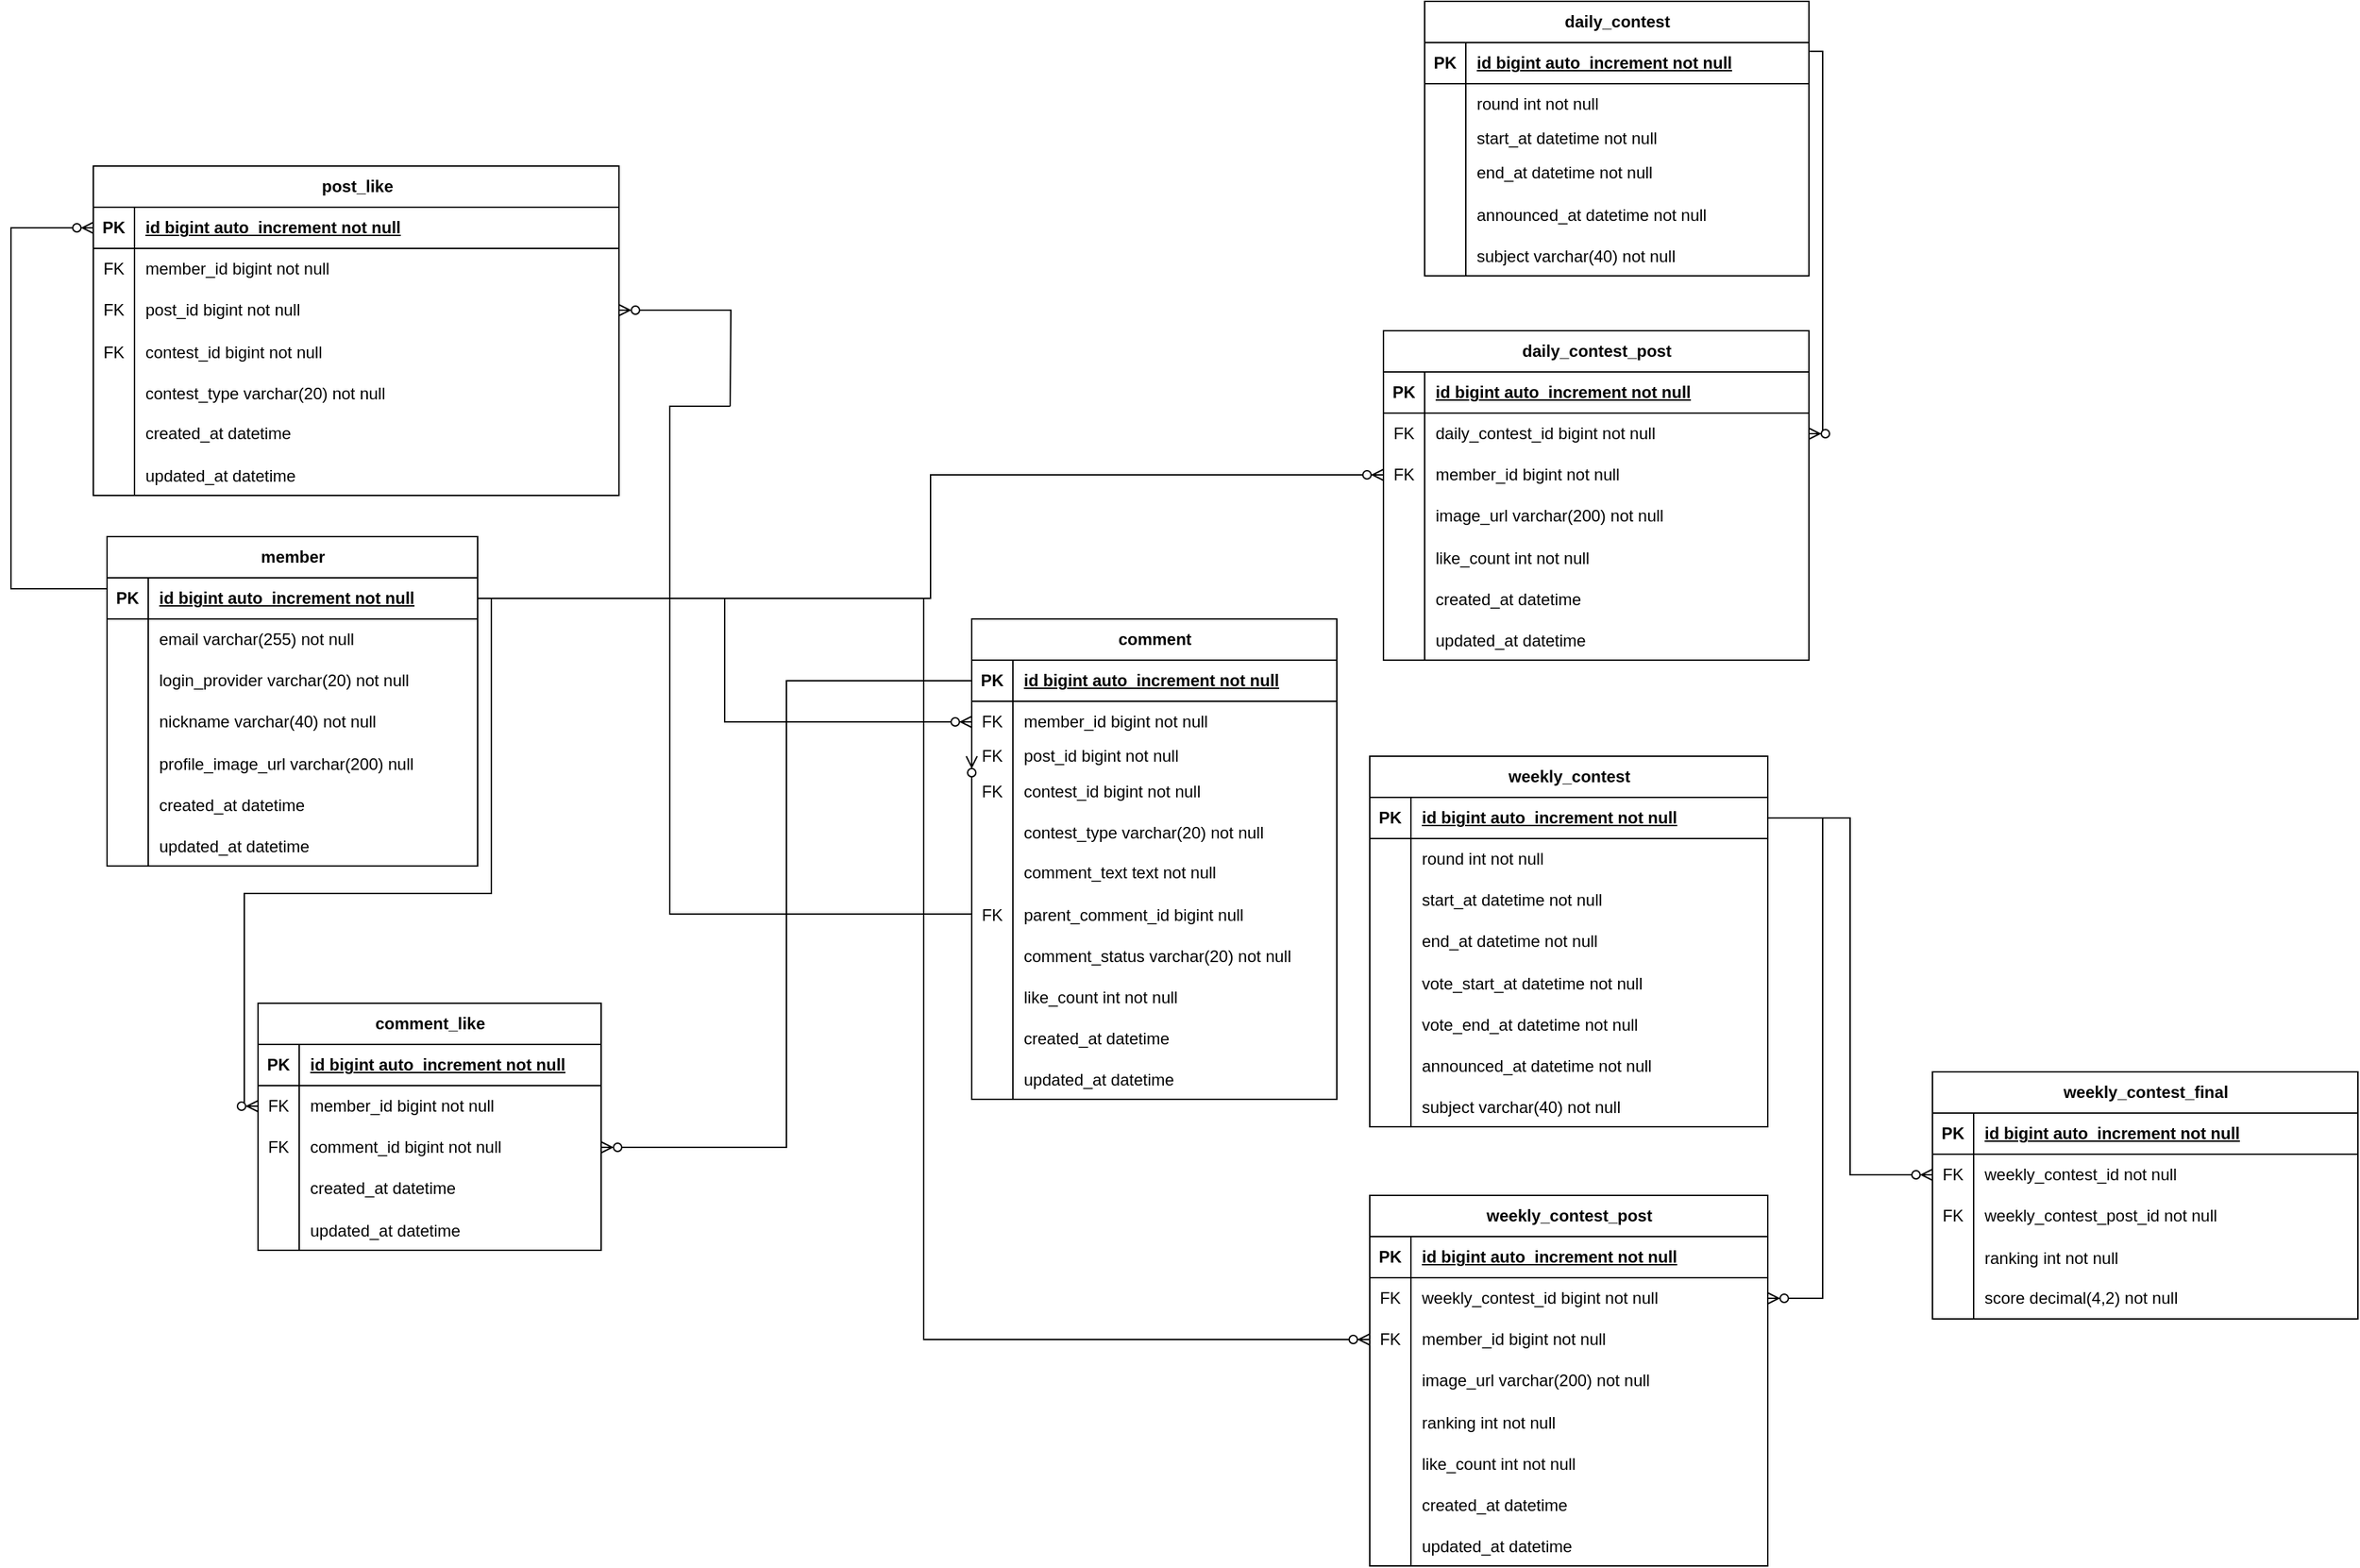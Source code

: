 <mxfile version="24.2.7" type="github">
  <diagram id="C5RBs43oDa-KdzZeNtuy" name="Page-1">
    <mxGraphModel dx="2944" dy="2290" grid="1" gridSize="10" guides="1" tooltips="1" connect="1" arrows="1" fold="1" page="1" pageScale="1" pageWidth="827" pageHeight="1169" math="0" shadow="0">
      <root>
        <mxCell id="WIyWlLk6GJQsqaUBKTNV-0" />
        <mxCell id="WIyWlLk6GJQsqaUBKTNV-1" parent="WIyWlLk6GJQsqaUBKTNV-0" />
        <mxCell id="ZYRQew-c0iRV19jDSgAl-0" value="member" style="shape=table;startSize=30;container=1;collapsible=1;childLayout=tableLayout;fixedRows=1;rowLines=0;fontStyle=1;align=center;resizeLast=1;html=1;" parent="WIyWlLk6GJQsqaUBKTNV-1" vertex="1">
          <mxGeometry x="-40" y="280" width="270" height="240" as="geometry" />
        </mxCell>
        <mxCell id="ZYRQew-c0iRV19jDSgAl-1" value="" style="shape=tableRow;horizontal=0;startSize=0;swimlaneHead=0;swimlaneBody=0;fillColor=none;collapsible=0;dropTarget=0;points=[[0,0.5],[1,0.5]];portConstraint=eastwest;top=0;left=0;right=0;bottom=1;" parent="ZYRQew-c0iRV19jDSgAl-0" vertex="1">
          <mxGeometry y="30" width="270" height="30" as="geometry" />
        </mxCell>
        <mxCell id="ZYRQew-c0iRV19jDSgAl-2" value="PK" style="shape=partialRectangle;connectable=0;fillColor=none;top=0;left=0;bottom=0;right=0;fontStyle=1;overflow=hidden;whiteSpace=wrap;html=1;" parent="ZYRQew-c0iRV19jDSgAl-1" vertex="1">
          <mxGeometry width="30" height="30" as="geometry">
            <mxRectangle width="30" height="30" as="alternateBounds" />
          </mxGeometry>
        </mxCell>
        <mxCell id="ZYRQew-c0iRV19jDSgAl-3" value="id bigint auto_increment not null" style="shape=partialRectangle;connectable=0;fillColor=none;top=0;left=0;bottom=0;right=0;align=left;spacingLeft=6;fontStyle=5;overflow=hidden;whiteSpace=wrap;html=1;" parent="ZYRQew-c0iRV19jDSgAl-1" vertex="1">
          <mxGeometry x="30" width="240" height="30" as="geometry">
            <mxRectangle width="240" height="30" as="alternateBounds" />
          </mxGeometry>
        </mxCell>
        <mxCell id="ZYRQew-c0iRV19jDSgAl-4" value="" style="shape=tableRow;horizontal=0;startSize=0;swimlaneHead=0;swimlaneBody=0;fillColor=none;collapsible=0;dropTarget=0;points=[[0,0.5],[1,0.5]];portConstraint=eastwest;top=0;left=0;right=0;bottom=0;" parent="ZYRQew-c0iRV19jDSgAl-0" vertex="1">
          <mxGeometry y="60" width="270" height="30" as="geometry" />
        </mxCell>
        <mxCell id="ZYRQew-c0iRV19jDSgAl-5" value="" style="shape=partialRectangle;connectable=0;fillColor=none;top=0;left=0;bottom=0;right=0;editable=1;overflow=hidden;whiteSpace=wrap;html=1;" parent="ZYRQew-c0iRV19jDSgAl-4" vertex="1">
          <mxGeometry width="30" height="30" as="geometry">
            <mxRectangle width="30" height="30" as="alternateBounds" />
          </mxGeometry>
        </mxCell>
        <mxCell id="ZYRQew-c0iRV19jDSgAl-6" value="email varchar(255) not null" style="shape=partialRectangle;connectable=0;fillColor=none;top=0;left=0;bottom=0;right=0;align=left;spacingLeft=6;overflow=hidden;whiteSpace=wrap;html=1;" parent="ZYRQew-c0iRV19jDSgAl-4" vertex="1">
          <mxGeometry x="30" width="240" height="30" as="geometry">
            <mxRectangle width="240" height="30" as="alternateBounds" />
          </mxGeometry>
        </mxCell>
        <mxCell id="ZYRQew-c0iRV19jDSgAl-7" value="" style="shape=tableRow;horizontal=0;startSize=0;swimlaneHead=0;swimlaneBody=0;fillColor=none;collapsible=0;dropTarget=0;points=[[0,0.5],[1,0.5]];portConstraint=eastwest;top=0;left=0;right=0;bottom=0;" parent="ZYRQew-c0iRV19jDSgAl-0" vertex="1">
          <mxGeometry y="90" width="270" height="30" as="geometry" />
        </mxCell>
        <mxCell id="ZYRQew-c0iRV19jDSgAl-8" value="" style="shape=partialRectangle;connectable=0;fillColor=none;top=0;left=0;bottom=0;right=0;editable=1;overflow=hidden;whiteSpace=wrap;html=1;" parent="ZYRQew-c0iRV19jDSgAl-7" vertex="1">
          <mxGeometry width="30" height="30" as="geometry">
            <mxRectangle width="30" height="30" as="alternateBounds" />
          </mxGeometry>
        </mxCell>
        <mxCell id="ZYRQew-c0iRV19jDSgAl-9" value="login_provider varchar(20) not null" style="shape=partialRectangle;connectable=0;fillColor=none;top=0;left=0;bottom=0;right=0;align=left;spacingLeft=6;overflow=hidden;whiteSpace=wrap;html=1;" parent="ZYRQew-c0iRV19jDSgAl-7" vertex="1">
          <mxGeometry x="30" width="240" height="30" as="geometry">
            <mxRectangle width="240" height="30" as="alternateBounds" />
          </mxGeometry>
        </mxCell>
        <mxCell id="ZYRQew-c0iRV19jDSgAl-10" value="" style="shape=tableRow;horizontal=0;startSize=0;swimlaneHead=0;swimlaneBody=0;fillColor=none;collapsible=0;dropTarget=0;points=[[0,0.5],[1,0.5]];portConstraint=eastwest;top=0;left=0;right=0;bottom=0;" parent="ZYRQew-c0iRV19jDSgAl-0" vertex="1">
          <mxGeometry y="120" width="270" height="30" as="geometry" />
        </mxCell>
        <mxCell id="ZYRQew-c0iRV19jDSgAl-11" value="" style="shape=partialRectangle;connectable=0;fillColor=none;top=0;left=0;bottom=0;right=0;editable=1;overflow=hidden;whiteSpace=wrap;html=1;" parent="ZYRQew-c0iRV19jDSgAl-10" vertex="1">
          <mxGeometry width="30" height="30" as="geometry">
            <mxRectangle width="30" height="30" as="alternateBounds" />
          </mxGeometry>
        </mxCell>
        <mxCell id="ZYRQew-c0iRV19jDSgAl-12" value="nickname varchar(40) not null" style="shape=partialRectangle;connectable=0;fillColor=none;top=0;left=0;bottom=0;right=0;align=left;spacingLeft=6;overflow=hidden;whiteSpace=wrap;html=1;" parent="ZYRQew-c0iRV19jDSgAl-10" vertex="1">
          <mxGeometry x="30" width="240" height="30" as="geometry">
            <mxRectangle width="240" height="30" as="alternateBounds" />
          </mxGeometry>
        </mxCell>
        <mxCell id="ZYRQew-c0iRV19jDSgAl-13" value="" style="shape=tableRow;horizontal=0;startSize=0;swimlaneHead=0;swimlaneBody=0;fillColor=none;collapsible=0;dropTarget=0;points=[[0,0.5],[1,0.5]];portConstraint=eastwest;top=0;left=0;right=0;bottom=0;" parent="ZYRQew-c0iRV19jDSgAl-0" vertex="1">
          <mxGeometry y="150" width="270" height="30" as="geometry" />
        </mxCell>
        <mxCell id="ZYRQew-c0iRV19jDSgAl-14" value="" style="shape=partialRectangle;connectable=0;fillColor=none;top=0;left=0;bottom=0;right=0;editable=1;overflow=hidden;" parent="ZYRQew-c0iRV19jDSgAl-13" vertex="1">
          <mxGeometry width="30" height="30" as="geometry">
            <mxRectangle width="30" height="30" as="alternateBounds" />
          </mxGeometry>
        </mxCell>
        <mxCell id="ZYRQew-c0iRV19jDSgAl-15" value="profile_image_url varchar(200) null" style="shape=partialRectangle;connectable=0;fillColor=none;top=0;left=0;bottom=0;right=0;align=left;spacingLeft=6;overflow=hidden;" parent="ZYRQew-c0iRV19jDSgAl-13" vertex="1">
          <mxGeometry x="30" width="240" height="30" as="geometry">
            <mxRectangle width="240" height="30" as="alternateBounds" />
          </mxGeometry>
        </mxCell>
        <mxCell id="ZYRQew-c0iRV19jDSgAl-16" value="" style="shape=tableRow;horizontal=0;startSize=0;swimlaneHead=0;swimlaneBody=0;fillColor=none;collapsible=0;dropTarget=0;points=[[0,0.5],[1,0.5]];portConstraint=eastwest;top=0;left=0;right=0;bottom=0;" parent="ZYRQew-c0iRV19jDSgAl-0" vertex="1">
          <mxGeometry y="180" width="270" height="30" as="geometry" />
        </mxCell>
        <mxCell id="ZYRQew-c0iRV19jDSgAl-17" value="" style="shape=partialRectangle;connectable=0;fillColor=none;top=0;left=0;bottom=0;right=0;editable=1;overflow=hidden;" parent="ZYRQew-c0iRV19jDSgAl-16" vertex="1">
          <mxGeometry width="30" height="30" as="geometry">
            <mxRectangle width="30" height="30" as="alternateBounds" />
          </mxGeometry>
        </mxCell>
        <mxCell id="ZYRQew-c0iRV19jDSgAl-18" value="created_at datetime" style="shape=partialRectangle;connectable=0;fillColor=none;top=0;left=0;bottom=0;right=0;align=left;spacingLeft=6;overflow=hidden;" parent="ZYRQew-c0iRV19jDSgAl-16" vertex="1">
          <mxGeometry x="30" width="240" height="30" as="geometry">
            <mxRectangle width="240" height="30" as="alternateBounds" />
          </mxGeometry>
        </mxCell>
        <mxCell id="ZYRQew-c0iRV19jDSgAl-19" value="" style="shape=tableRow;horizontal=0;startSize=0;swimlaneHead=0;swimlaneBody=0;fillColor=none;collapsible=0;dropTarget=0;points=[[0,0.5],[1,0.5]];portConstraint=eastwest;top=0;left=0;right=0;bottom=0;" parent="ZYRQew-c0iRV19jDSgAl-0" vertex="1">
          <mxGeometry y="210" width="270" height="30" as="geometry" />
        </mxCell>
        <mxCell id="ZYRQew-c0iRV19jDSgAl-20" value="" style="shape=partialRectangle;connectable=0;fillColor=none;top=0;left=0;bottom=0;right=0;editable=1;overflow=hidden;" parent="ZYRQew-c0iRV19jDSgAl-19" vertex="1">
          <mxGeometry width="30" height="30" as="geometry">
            <mxRectangle width="30" height="30" as="alternateBounds" />
          </mxGeometry>
        </mxCell>
        <mxCell id="ZYRQew-c0iRV19jDSgAl-21" value="updated_at datetime" style="shape=partialRectangle;connectable=0;fillColor=none;top=0;left=0;bottom=0;right=0;align=left;spacingLeft=6;overflow=hidden;" parent="ZYRQew-c0iRV19jDSgAl-19" vertex="1">
          <mxGeometry x="30" width="240" height="30" as="geometry">
            <mxRectangle width="240" height="30" as="alternateBounds" />
          </mxGeometry>
        </mxCell>
        <mxCell id="ZYRQew-c0iRV19jDSgAl-22" value="" style="fontSize=12;html=1;endArrow=ERzeroToMany;endFill=1;rounded=0;entryX=0;entryY=0.5;entryDx=0;entryDy=0;exitX=1;exitY=0.5;exitDx=0;exitDy=0;edgeStyle=orthogonalEdgeStyle;" parent="WIyWlLk6GJQsqaUBKTNV-1" source="ZYRQew-c0iRV19jDSgAl-1" target="HItbpQwXVRHlynoqt36s-39" edge="1">
          <mxGeometry width="100" height="100" relative="1" as="geometry">
            <mxPoint x="550" y="240" as="sourcePoint" />
            <mxPoint x="414" y="215" as="targetPoint" />
          </mxGeometry>
        </mxCell>
        <mxCell id="ZYRQew-c0iRV19jDSgAl-23" value="post_like" style="shape=table;startSize=30;container=1;collapsible=1;childLayout=tableLayout;fixedRows=1;rowLines=0;fontStyle=1;align=center;resizeLast=1;html=1;" parent="WIyWlLk6GJQsqaUBKTNV-1" vertex="1">
          <mxGeometry x="-50" y="10" width="383" height="240" as="geometry" />
        </mxCell>
        <mxCell id="ZYRQew-c0iRV19jDSgAl-24" value="" style="shape=tableRow;horizontal=0;startSize=0;swimlaneHead=0;swimlaneBody=0;fillColor=none;collapsible=0;dropTarget=0;points=[[0,0.5],[1,0.5]];portConstraint=eastwest;top=0;left=0;right=0;bottom=1;" parent="ZYRQew-c0iRV19jDSgAl-23" vertex="1">
          <mxGeometry y="30" width="383" height="30" as="geometry" />
        </mxCell>
        <mxCell id="ZYRQew-c0iRV19jDSgAl-25" value="PK" style="shape=partialRectangle;connectable=0;fillColor=none;top=0;left=0;bottom=0;right=0;fontStyle=1;overflow=hidden;whiteSpace=wrap;html=1;" parent="ZYRQew-c0iRV19jDSgAl-24" vertex="1">
          <mxGeometry width="30" height="30" as="geometry">
            <mxRectangle width="30" height="30" as="alternateBounds" />
          </mxGeometry>
        </mxCell>
        <mxCell id="ZYRQew-c0iRV19jDSgAl-26" value="id bigint auto_increment not null" style="shape=partialRectangle;connectable=0;fillColor=none;top=0;left=0;bottom=0;right=0;align=left;spacingLeft=6;fontStyle=5;overflow=hidden;whiteSpace=wrap;html=1;" parent="ZYRQew-c0iRV19jDSgAl-24" vertex="1">
          <mxGeometry x="30" width="353" height="30" as="geometry">
            <mxRectangle width="353" height="30" as="alternateBounds" />
          </mxGeometry>
        </mxCell>
        <mxCell id="ZYRQew-c0iRV19jDSgAl-27" value="" style="shape=tableRow;horizontal=0;startSize=0;swimlaneHead=0;swimlaneBody=0;fillColor=none;collapsible=0;dropTarget=0;points=[[0,0.5],[1,0.5]];portConstraint=eastwest;top=0;left=0;right=0;bottom=0;" parent="ZYRQew-c0iRV19jDSgAl-23" vertex="1">
          <mxGeometry y="60" width="383" height="30" as="geometry" />
        </mxCell>
        <mxCell id="ZYRQew-c0iRV19jDSgAl-28" value="&lt;div&gt;FK&lt;/div&gt;" style="shape=partialRectangle;connectable=0;fillColor=none;top=0;left=0;bottom=0;right=0;editable=1;overflow=hidden;whiteSpace=wrap;html=1;" parent="ZYRQew-c0iRV19jDSgAl-27" vertex="1">
          <mxGeometry width="30" height="30" as="geometry">
            <mxRectangle width="30" height="30" as="alternateBounds" />
          </mxGeometry>
        </mxCell>
        <mxCell id="ZYRQew-c0iRV19jDSgAl-29" value="member_id bigint not null" style="shape=partialRectangle;connectable=0;fillColor=none;top=0;left=0;bottom=0;right=0;align=left;spacingLeft=6;overflow=hidden;whiteSpace=wrap;html=1;" parent="ZYRQew-c0iRV19jDSgAl-27" vertex="1">
          <mxGeometry x="30" width="353" height="30" as="geometry">
            <mxRectangle width="353" height="30" as="alternateBounds" />
          </mxGeometry>
        </mxCell>
        <mxCell id="ZYRQew-c0iRV19jDSgAl-30" value="" style="shape=tableRow;horizontal=0;startSize=0;swimlaneHead=0;swimlaneBody=0;fillColor=none;collapsible=0;dropTarget=0;points=[[0,0.5],[1,0.5]];portConstraint=eastwest;top=0;left=0;right=0;bottom=0;" parent="ZYRQew-c0iRV19jDSgAl-23" vertex="1">
          <mxGeometry y="90" width="383" height="30" as="geometry" />
        </mxCell>
        <mxCell id="ZYRQew-c0iRV19jDSgAl-31" value="FK" style="shape=partialRectangle;connectable=0;fillColor=none;top=0;left=0;bottom=0;right=0;editable=1;overflow=hidden;whiteSpace=wrap;html=1;" parent="ZYRQew-c0iRV19jDSgAl-30" vertex="1">
          <mxGeometry width="30" height="30" as="geometry">
            <mxRectangle width="30" height="30" as="alternateBounds" />
          </mxGeometry>
        </mxCell>
        <mxCell id="ZYRQew-c0iRV19jDSgAl-32" value="post_id bigint not null" style="shape=partialRectangle;connectable=0;fillColor=none;top=0;left=0;bottom=0;right=0;align=left;spacingLeft=6;overflow=hidden;whiteSpace=wrap;html=1;" parent="ZYRQew-c0iRV19jDSgAl-30" vertex="1">
          <mxGeometry x="30" width="353" height="30" as="geometry">
            <mxRectangle width="353" height="30" as="alternateBounds" />
          </mxGeometry>
        </mxCell>
        <mxCell id="HItbpQwXVRHlynoqt36s-144" value="" style="shape=tableRow;horizontal=0;startSize=0;swimlaneHead=0;swimlaneBody=0;fillColor=none;collapsible=0;dropTarget=0;points=[[0,0.5],[1,0.5]];portConstraint=eastwest;top=0;left=0;right=0;bottom=0;" vertex="1" parent="ZYRQew-c0iRV19jDSgAl-23">
          <mxGeometry y="120" width="383" height="30" as="geometry" />
        </mxCell>
        <mxCell id="HItbpQwXVRHlynoqt36s-145" value="FK" style="shape=partialRectangle;connectable=0;fillColor=none;top=0;left=0;bottom=0;right=0;editable=1;overflow=hidden;" vertex="1" parent="HItbpQwXVRHlynoqt36s-144">
          <mxGeometry width="30" height="30" as="geometry">
            <mxRectangle width="30" height="30" as="alternateBounds" />
          </mxGeometry>
        </mxCell>
        <mxCell id="HItbpQwXVRHlynoqt36s-146" value="contest_id bigint not null" style="shape=partialRectangle;connectable=0;fillColor=none;top=0;left=0;bottom=0;right=0;align=left;spacingLeft=6;overflow=hidden;" vertex="1" parent="HItbpQwXVRHlynoqt36s-144">
          <mxGeometry x="30" width="353" height="30" as="geometry">
            <mxRectangle width="353" height="30" as="alternateBounds" />
          </mxGeometry>
        </mxCell>
        <mxCell id="HItbpQwXVRHlynoqt36s-147" value="" style="shape=tableRow;horizontal=0;startSize=0;swimlaneHead=0;swimlaneBody=0;fillColor=none;collapsible=0;dropTarget=0;points=[[0,0.5],[1,0.5]];portConstraint=eastwest;top=0;left=0;right=0;bottom=0;" vertex="1" parent="ZYRQew-c0iRV19jDSgAl-23">
          <mxGeometry y="150" width="383" height="30" as="geometry" />
        </mxCell>
        <mxCell id="HItbpQwXVRHlynoqt36s-148" value="" style="shape=partialRectangle;connectable=0;fillColor=none;top=0;left=0;bottom=0;right=0;editable=1;overflow=hidden;" vertex="1" parent="HItbpQwXVRHlynoqt36s-147">
          <mxGeometry width="30" height="30" as="geometry">
            <mxRectangle width="30" height="30" as="alternateBounds" />
          </mxGeometry>
        </mxCell>
        <mxCell id="HItbpQwXVRHlynoqt36s-149" value="contest_type varchar(20) not null" style="shape=partialRectangle;connectable=0;fillColor=none;top=0;left=0;bottom=0;right=0;align=left;spacingLeft=6;overflow=hidden;" vertex="1" parent="HItbpQwXVRHlynoqt36s-147">
          <mxGeometry x="30" width="353" height="30" as="geometry">
            <mxRectangle width="353" height="30" as="alternateBounds" />
          </mxGeometry>
        </mxCell>
        <mxCell id="ZYRQew-c0iRV19jDSgAl-33" value="" style="shape=tableRow;horizontal=0;startSize=0;swimlaneHead=0;swimlaneBody=0;fillColor=none;collapsible=0;dropTarget=0;points=[[0,0.5],[1,0.5]];portConstraint=eastwest;top=0;left=0;right=0;bottom=0;" parent="ZYRQew-c0iRV19jDSgAl-23" vertex="1">
          <mxGeometry y="180" width="383" height="30" as="geometry" />
        </mxCell>
        <mxCell id="ZYRQew-c0iRV19jDSgAl-34" value="" style="shape=partialRectangle;connectable=0;fillColor=none;top=0;left=0;bottom=0;right=0;editable=1;overflow=hidden;whiteSpace=wrap;html=1;" parent="ZYRQew-c0iRV19jDSgAl-33" vertex="1">
          <mxGeometry width="30" height="30" as="geometry">
            <mxRectangle width="30" height="30" as="alternateBounds" />
          </mxGeometry>
        </mxCell>
        <mxCell id="ZYRQew-c0iRV19jDSgAl-35" value="created_at datetime" style="shape=partialRectangle;connectable=0;fillColor=none;top=0;left=0;bottom=0;right=0;align=left;spacingLeft=6;overflow=hidden;whiteSpace=wrap;html=1;" parent="ZYRQew-c0iRV19jDSgAl-33" vertex="1">
          <mxGeometry x="30" width="353" height="30" as="geometry">
            <mxRectangle width="353" height="30" as="alternateBounds" />
          </mxGeometry>
        </mxCell>
        <mxCell id="ZYRQew-c0iRV19jDSgAl-36" value="" style="shape=tableRow;horizontal=0;startSize=0;swimlaneHead=0;swimlaneBody=0;fillColor=none;collapsible=0;dropTarget=0;points=[[0,0.5],[1,0.5]];portConstraint=eastwest;top=0;left=0;right=0;bottom=0;" parent="ZYRQew-c0iRV19jDSgAl-23" vertex="1">
          <mxGeometry y="210" width="383" height="30" as="geometry" />
        </mxCell>
        <mxCell id="ZYRQew-c0iRV19jDSgAl-37" value="" style="shape=partialRectangle;connectable=0;fillColor=none;top=0;left=0;bottom=0;right=0;editable=1;overflow=hidden;" parent="ZYRQew-c0iRV19jDSgAl-36" vertex="1">
          <mxGeometry width="30" height="30" as="geometry">
            <mxRectangle width="30" height="30" as="alternateBounds" />
          </mxGeometry>
        </mxCell>
        <mxCell id="ZYRQew-c0iRV19jDSgAl-38" value="updated_at datetime" style="shape=partialRectangle;connectable=0;fillColor=none;top=0;left=0;bottom=0;right=0;align=left;spacingLeft=6;overflow=hidden;" parent="ZYRQew-c0iRV19jDSgAl-36" vertex="1">
          <mxGeometry x="30" width="353" height="30" as="geometry">
            <mxRectangle width="353" height="30" as="alternateBounds" />
          </mxGeometry>
        </mxCell>
        <mxCell id="ZYRQew-c0iRV19jDSgAl-61" value="" style="fontSize=12;html=1;endArrow=ERzeroToMany;endFill=1;rounded=0;exitX=0;exitY=0.267;exitDx=0;exitDy=0;exitPerimeter=0;entryX=0;entryY=0.5;entryDx=0;entryDy=0;edgeStyle=orthogonalEdgeStyle;" parent="WIyWlLk6GJQsqaUBKTNV-1" source="ZYRQew-c0iRV19jDSgAl-1" target="ZYRQew-c0iRV19jDSgAl-24" edge="1">
          <mxGeometry width="100" height="100" relative="1" as="geometry">
            <mxPoint x="-160" y="390" as="sourcePoint" />
            <mxPoint x="-270" y="530" as="targetPoint" />
            <Array as="points">
              <mxPoint x="-110" y="318" />
              <mxPoint x="-110" y="55" />
            </Array>
          </mxGeometry>
        </mxCell>
        <mxCell id="ZYRQew-c0iRV19jDSgAl-62" value="" style="fontSize=12;html=1;endArrow=ERzeroToMany;endFill=1;rounded=0;exitX=0;exitY=0.5;exitDx=0;exitDy=0;entryX=1;entryY=0.5;entryDx=0;entryDy=0;edgeStyle=orthogonalEdgeStyle;" parent="WIyWlLk6GJQsqaUBKTNV-1" target="ZYRQew-c0iRV19jDSgAl-30" edge="1">
          <mxGeometry width="100" height="100" relative="1" as="geometry">
            <mxPoint x="414" y="185" as="sourcePoint" />
            <mxPoint x="650" y="360" as="targetPoint" />
          </mxGeometry>
        </mxCell>
        <mxCell id="ZYRQew-c0iRV19jDSgAl-63" value="" style="fontSize=12;html=1;endArrow=ERzeroToMany;endFill=1;rounded=0;entryX=0;entryY=0.5;entryDx=0;entryDy=0;exitX=1;exitY=0.5;exitDx=0;exitDy=0;edgeStyle=orthogonalEdgeStyle;" parent="WIyWlLk6GJQsqaUBKTNV-1" source="ZYRQew-c0iRV19jDSgAl-1" target="ZYRQew-c0iRV19jDSgAl-69" edge="1">
          <mxGeometry width="100" height="100" relative="1" as="geometry">
            <mxPoint x="550" y="700" as="sourcePoint" />
            <mxPoint x="650" y="600" as="targetPoint" />
          </mxGeometry>
        </mxCell>
        <mxCell id="ZYRQew-c0iRV19jDSgAl-65" value="comment" style="shape=table;startSize=30;container=1;collapsible=1;childLayout=tableLayout;fixedRows=1;rowLines=0;fontStyle=1;align=center;resizeLast=1;html=1;" parent="WIyWlLk6GJQsqaUBKTNV-1" vertex="1">
          <mxGeometry x="590" y="340" width="266" height="350" as="geometry" />
        </mxCell>
        <mxCell id="ZYRQew-c0iRV19jDSgAl-66" value="" style="shape=tableRow;horizontal=0;startSize=0;swimlaneHead=0;swimlaneBody=0;fillColor=none;collapsible=0;dropTarget=0;points=[[0,0.5],[1,0.5]];portConstraint=eastwest;top=0;left=0;right=0;bottom=1;" parent="ZYRQew-c0iRV19jDSgAl-65" vertex="1">
          <mxGeometry y="30" width="266" height="30" as="geometry" />
        </mxCell>
        <mxCell id="ZYRQew-c0iRV19jDSgAl-67" value="PK" style="shape=partialRectangle;connectable=0;fillColor=none;top=0;left=0;bottom=0;right=0;fontStyle=1;overflow=hidden;whiteSpace=wrap;html=1;" parent="ZYRQew-c0iRV19jDSgAl-66" vertex="1">
          <mxGeometry width="30" height="30" as="geometry">
            <mxRectangle width="30" height="30" as="alternateBounds" />
          </mxGeometry>
        </mxCell>
        <mxCell id="ZYRQew-c0iRV19jDSgAl-68" value="id bigint auto_increment not null" style="shape=partialRectangle;connectable=0;fillColor=none;top=0;left=0;bottom=0;right=0;align=left;spacingLeft=6;fontStyle=5;overflow=hidden;whiteSpace=wrap;html=1;" parent="ZYRQew-c0iRV19jDSgAl-66" vertex="1">
          <mxGeometry x="30" width="236" height="30" as="geometry">
            <mxRectangle width="236" height="30" as="alternateBounds" />
          </mxGeometry>
        </mxCell>
        <mxCell id="ZYRQew-c0iRV19jDSgAl-69" value="" style="shape=tableRow;horizontal=0;startSize=0;swimlaneHead=0;swimlaneBody=0;fillColor=none;collapsible=0;dropTarget=0;points=[[0,0.5],[1,0.5]];portConstraint=eastwest;top=0;left=0;right=0;bottom=0;" parent="ZYRQew-c0iRV19jDSgAl-65" vertex="1">
          <mxGeometry y="60" width="266" height="30" as="geometry" />
        </mxCell>
        <mxCell id="ZYRQew-c0iRV19jDSgAl-70" value="FK" style="shape=partialRectangle;connectable=0;fillColor=none;top=0;left=0;bottom=0;right=0;editable=1;overflow=hidden;whiteSpace=wrap;html=1;" parent="ZYRQew-c0iRV19jDSgAl-69" vertex="1">
          <mxGeometry width="30" height="30" as="geometry">
            <mxRectangle width="30" height="30" as="alternateBounds" />
          </mxGeometry>
        </mxCell>
        <mxCell id="ZYRQew-c0iRV19jDSgAl-71" value="member_id bigint not null" style="shape=partialRectangle;connectable=0;fillColor=none;top=0;left=0;bottom=0;right=0;align=left;spacingLeft=6;overflow=hidden;whiteSpace=wrap;html=1;" parent="ZYRQew-c0iRV19jDSgAl-69" vertex="1">
          <mxGeometry x="30" width="236" height="30" as="geometry">
            <mxRectangle width="236" height="30" as="alternateBounds" />
          </mxGeometry>
        </mxCell>
        <mxCell id="ZYRQew-c0iRV19jDSgAl-72" value="" style="shape=tableRow;horizontal=0;startSize=0;swimlaneHead=0;swimlaneBody=0;fillColor=none;collapsible=0;dropTarget=0;points=[[0,0.5],[1,0.5]];portConstraint=eastwest;top=0;left=0;right=0;bottom=0;" parent="ZYRQew-c0iRV19jDSgAl-65" vertex="1">
          <mxGeometry y="90" width="266" height="20" as="geometry" />
        </mxCell>
        <mxCell id="ZYRQew-c0iRV19jDSgAl-73" value="FK" style="shape=partialRectangle;connectable=0;fillColor=none;top=0;left=0;bottom=0;right=0;editable=1;overflow=hidden;whiteSpace=wrap;html=1;" parent="ZYRQew-c0iRV19jDSgAl-72" vertex="1">
          <mxGeometry width="30" height="20" as="geometry">
            <mxRectangle width="30" height="20" as="alternateBounds" />
          </mxGeometry>
        </mxCell>
        <mxCell id="ZYRQew-c0iRV19jDSgAl-74" value="post_id bigint not null" style="shape=partialRectangle;connectable=0;fillColor=none;top=0;left=0;bottom=0;right=0;align=left;spacingLeft=6;overflow=hidden;whiteSpace=wrap;html=1;" parent="ZYRQew-c0iRV19jDSgAl-72" vertex="1">
          <mxGeometry x="30" width="236" height="20" as="geometry">
            <mxRectangle width="236" height="20" as="alternateBounds" />
          </mxGeometry>
        </mxCell>
        <mxCell id="HItbpQwXVRHlynoqt36s-138" value="" style="shape=tableRow;horizontal=0;startSize=0;swimlaneHead=0;swimlaneBody=0;fillColor=none;collapsible=0;dropTarget=0;points=[[0,0.5],[1,0.5]];portConstraint=eastwest;top=0;left=0;right=0;bottom=0;" vertex="1" parent="ZYRQew-c0iRV19jDSgAl-65">
          <mxGeometry y="110" width="266" height="30" as="geometry" />
        </mxCell>
        <mxCell id="HItbpQwXVRHlynoqt36s-139" value="FK" style="shape=partialRectangle;connectable=0;fillColor=none;top=0;left=0;bottom=0;right=0;editable=1;overflow=hidden;" vertex="1" parent="HItbpQwXVRHlynoqt36s-138">
          <mxGeometry width="30" height="30" as="geometry">
            <mxRectangle width="30" height="30" as="alternateBounds" />
          </mxGeometry>
        </mxCell>
        <mxCell id="HItbpQwXVRHlynoqt36s-140" value="contest_id bigint not null" style="shape=partialRectangle;connectable=0;fillColor=none;top=0;left=0;bottom=0;right=0;align=left;spacingLeft=6;overflow=hidden;" vertex="1" parent="HItbpQwXVRHlynoqt36s-138">
          <mxGeometry x="30" width="236" height="30" as="geometry">
            <mxRectangle width="236" height="30" as="alternateBounds" />
          </mxGeometry>
        </mxCell>
        <mxCell id="HItbpQwXVRHlynoqt36s-141" value="" style="shape=tableRow;horizontal=0;startSize=0;swimlaneHead=0;swimlaneBody=0;fillColor=none;collapsible=0;dropTarget=0;points=[[0,0.5],[1,0.5]];portConstraint=eastwest;top=0;left=0;right=0;bottom=0;" vertex="1" parent="ZYRQew-c0iRV19jDSgAl-65">
          <mxGeometry y="140" width="266" height="30" as="geometry" />
        </mxCell>
        <mxCell id="HItbpQwXVRHlynoqt36s-142" value="" style="shape=partialRectangle;connectable=0;fillColor=none;top=0;left=0;bottom=0;right=0;editable=1;overflow=hidden;" vertex="1" parent="HItbpQwXVRHlynoqt36s-141">
          <mxGeometry width="30" height="30" as="geometry">
            <mxRectangle width="30" height="30" as="alternateBounds" />
          </mxGeometry>
        </mxCell>
        <mxCell id="HItbpQwXVRHlynoqt36s-143" value="contest_type varchar(20) not null" style="shape=partialRectangle;connectable=0;fillColor=none;top=0;left=0;bottom=0;right=0;align=left;spacingLeft=6;overflow=hidden;" vertex="1" parent="HItbpQwXVRHlynoqt36s-141">
          <mxGeometry x="30" width="236" height="30" as="geometry">
            <mxRectangle width="236" height="30" as="alternateBounds" />
          </mxGeometry>
        </mxCell>
        <mxCell id="ZYRQew-c0iRV19jDSgAl-75" value="" style="shape=tableRow;horizontal=0;startSize=0;swimlaneHead=0;swimlaneBody=0;fillColor=none;collapsible=0;dropTarget=0;points=[[0,0.5],[1,0.5]];portConstraint=eastwest;top=0;left=0;right=0;bottom=0;" parent="ZYRQew-c0iRV19jDSgAl-65" vertex="1">
          <mxGeometry y="170" width="266" height="30" as="geometry" />
        </mxCell>
        <mxCell id="ZYRQew-c0iRV19jDSgAl-76" value="" style="shape=partialRectangle;connectable=0;fillColor=none;top=0;left=0;bottom=0;right=0;editable=1;overflow=hidden;whiteSpace=wrap;html=1;" parent="ZYRQew-c0iRV19jDSgAl-75" vertex="1">
          <mxGeometry width="30" height="30" as="geometry">
            <mxRectangle width="30" height="30" as="alternateBounds" />
          </mxGeometry>
        </mxCell>
        <mxCell id="ZYRQew-c0iRV19jDSgAl-77" value="comment_text text not null" style="shape=partialRectangle;connectable=0;fillColor=none;top=0;left=0;bottom=0;right=0;align=left;spacingLeft=6;overflow=hidden;whiteSpace=wrap;html=1;" parent="ZYRQew-c0iRV19jDSgAl-75" vertex="1">
          <mxGeometry x="30" width="236" height="30" as="geometry">
            <mxRectangle width="236" height="30" as="alternateBounds" />
          </mxGeometry>
        </mxCell>
        <mxCell id="ZYRQew-c0iRV19jDSgAl-78" value="" style="shape=tableRow;horizontal=0;startSize=0;swimlaneHead=0;swimlaneBody=0;fillColor=none;collapsible=0;dropTarget=0;points=[[0,0.5],[1,0.5]];portConstraint=eastwest;top=0;left=0;right=0;bottom=0;" parent="ZYRQew-c0iRV19jDSgAl-65" vertex="1">
          <mxGeometry y="200" width="266" height="30" as="geometry" />
        </mxCell>
        <mxCell id="ZYRQew-c0iRV19jDSgAl-79" value="FK" style="shape=partialRectangle;connectable=0;fillColor=none;top=0;left=0;bottom=0;right=0;editable=1;overflow=hidden;" parent="ZYRQew-c0iRV19jDSgAl-78" vertex="1">
          <mxGeometry width="30" height="30" as="geometry">
            <mxRectangle width="30" height="30" as="alternateBounds" />
          </mxGeometry>
        </mxCell>
        <mxCell id="ZYRQew-c0iRV19jDSgAl-80" value="parent_comment_id bigint null" style="shape=partialRectangle;connectable=0;fillColor=none;top=0;left=0;bottom=0;right=0;align=left;spacingLeft=6;overflow=hidden;" parent="ZYRQew-c0iRV19jDSgAl-78" vertex="1">
          <mxGeometry x="30" width="236" height="30" as="geometry">
            <mxRectangle width="236" height="30" as="alternateBounds" />
          </mxGeometry>
        </mxCell>
        <mxCell id="ZYRQew-c0iRV19jDSgAl-81" value="" style="shape=tableRow;horizontal=0;startSize=0;swimlaneHead=0;swimlaneBody=0;fillColor=none;collapsible=0;dropTarget=0;points=[[0,0.5],[1,0.5]];portConstraint=eastwest;top=0;left=0;right=0;bottom=0;" parent="ZYRQew-c0iRV19jDSgAl-65" vertex="1">
          <mxGeometry y="230" width="266" height="30" as="geometry" />
        </mxCell>
        <mxCell id="ZYRQew-c0iRV19jDSgAl-82" value="" style="shape=partialRectangle;connectable=0;fillColor=none;top=0;left=0;bottom=0;right=0;editable=1;overflow=hidden;" parent="ZYRQew-c0iRV19jDSgAl-81" vertex="1">
          <mxGeometry width="30" height="30" as="geometry">
            <mxRectangle width="30" height="30" as="alternateBounds" />
          </mxGeometry>
        </mxCell>
        <mxCell id="ZYRQew-c0iRV19jDSgAl-83" value="comment_status varchar(20) not null" style="shape=partialRectangle;connectable=0;fillColor=none;top=0;left=0;bottom=0;right=0;align=left;spacingLeft=6;overflow=hidden;" parent="ZYRQew-c0iRV19jDSgAl-81" vertex="1">
          <mxGeometry x="30" width="236" height="30" as="geometry">
            <mxRectangle width="236" height="30" as="alternateBounds" />
          </mxGeometry>
        </mxCell>
        <mxCell id="XJac74hVsaHMN-pz74FK-16" value="" style="shape=tableRow;horizontal=0;startSize=0;swimlaneHead=0;swimlaneBody=0;fillColor=none;collapsible=0;dropTarget=0;points=[[0,0.5],[1,0.5]];portConstraint=eastwest;top=0;left=0;right=0;bottom=0;" parent="ZYRQew-c0iRV19jDSgAl-65" vertex="1">
          <mxGeometry y="260" width="266" height="30" as="geometry" />
        </mxCell>
        <mxCell id="XJac74hVsaHMN-pz74FK-17" value="" style="shape=partialRectangle;connectable=0;fillColor=none;top=0;left=0;bottom=0;right=0;editable=1;overflow=hidden;" parent="XJac74hVsaHMN-pz74FK-16" vertex="1">
          <mxGeometry width="30" height="30" as="geometry">
            <mxRectangle width="30" height="30" as="alternateBounds" />
          </mxGeometry>
        </mxCell>
        <mxCell id="XJac74hVsaHMN-pz74FK-18" value="like_count int not null" style="shape=partialRectangle;connectable=0;fillColor=none;top=0;left=0;bottom=0;right=0;align=left;spacingLeft=6;overflow=hidden;" parent="XJac74hVsaHMN-pz74FK-16" vertex="1">
          <mxGeometry x="30" width="236" height="30" as="geometry">
            <mxRectangle width="236" height="30" as="alternateBounds" />
          </mxGeometry>
        </mxCell>
        <mxCell id="ZYRQew-c0iRV19jDSgAl-84" value="" style="shape=tableRow;horizontal=0;startSize=0;swimlaneHead=0;swimlaneBody=0;fillColor=none;collapsible=0;dropTarget=0;points=[[0,0.5],[1,0.5]];portConstraint=eastwest;top=0;left=0;right=0;bottom=0;" parent="ZYRQew-c0iRV19jDSgAl-65" vertex="1">
          <mxGeometry y="290" width="266" height="30" as="geometry" />
        </mxCell>
        <mxCell id="ZYRQew-c0iRV19jDSgAl-85" value="" style="shape=partialRectangle;connectable=0;fillColor=none;top=0;left=0;bottom=0;right=0;editable=1;overflow=hidden;" parent="ZYRQew-c0iRV19jDSgAl-84" vertex="1">
          <mxGeometry width="30" height="30" as="geometry">
            <mxRectangle width="30" height="30" as="alternateBounds" />
          </mxGeometry>
        </mxCell>
        <mxCell id="ZYRQew-c0iRV19jDSgAl-86" value="created_at datetime" style="shape=partialRectangle;connectable=0;fillColor=none;top=0;left=0;bottom=0;right=0;align=left;spacingLeft=6;overflow=hidden;" parent="ZYRQew-c0iRV19jDSgAl-84" vertex="1">
          <mxGeometry x="30" width="236" height="30" as="geometry">
            <mxRectangle width="236" height="30" as="alternateBounds" />
          </mxGeometry>
        </mxCell>
        <mxCell id="ZYRQew-c0iRV19jDSgAl-87" value="" style="shape=tableRow;horizontal=0;startSize=0;swimlaneHead=0;swimlaneBody=0;fillColor=none;collapsible=0;dropTarget=0;points=[[0,0.5],[1,0.5]];portConstraint=eastwest;top=0;left=0;right=0;bottom=0;" parent="ZYRQew-c0iRV19jDSgAl-65" vertex="1">
          <mxGeometry y="320" width="266" height="30" as="geometry" />
        </mxCell>
        <mxCell id="ZYRQew-c0iRV19jDSgAl-88" value="" style="shape=partialRectangle;connectable=0;fillColor=none;top=0;left=0;bottom=0;right=0;editable=1;overflow=hidden;" parent="ZYRQew-c0iRV19jDSgAl-87" vertex="1">
          <mxGeometry width="30" height="30" as="geometry">
            <mxRectangle width="30" height="30" as="alternateBounds" />
          </mxGeometry>
        </mxCell>
        <mxCell id="ZYRQew-c0iRV19jDSgAl-89" value="updated_at datetime" style="shape=partialRectangle;connectable=0;fillColor=none;top=0;left=0;bottom=0;right=0;align=left;spacingLeft=6;overflow=hidden;" parent="ZYRQew-c0iRV19jDSgAl-87" vertex="1">
          <mxGeometry x="30" width="236" height="30" as="geometry">
            <mxRectangle width="236" height="30" as="alternateBounds" />
          </mxGeometry>
        </mxCell>
        <mxCell id="ZYRQew-c0iRV19jDSgAl-90" value="" style="fontSize=12;html=1;endArrow=ERzeroToMany;endFill=1;rounded=0;entryX=0;entryY=0.5;entryDx=0;entryDy=0;edgeStyle=orthogonalEdgeStyle;exitX=0;exitY=0.5;exitDx=0;exitDy=0;" parent="WIyWlLk6GJQsqaUBKTNV-1" target="ZYRQew-c0iRV19jDSgAl-72" edge="1">
          <mxGeometry width="100" height="100" relative="1" as="geometry">
            <mxPoint x="414" y="185" as="sourcePoint" />
            <mxPoint x="260" y="682" as="targetPoint" />
            <Array as="points">
              <mxPoint x="370" y="185" />
              <mxPoint x="370" y="555" />
            </Array>
          </mxGeometry>
        </mxCell>
        <mxCell id="XJac74hVsaHMN-pz74FK-0" value="comment_like" style="shape=table;startSize=30;container=1;collapsible=1;childLayout=tableLayout;fixedRows=1;rowLines=0;fontStyle=1;align=center;resizeLast=1;html=1;" parent="WIyWlLk6GJQsqaUBKTNV-1" vertex="1">
          <mxGeometry x="70" y="620" width="250" height="180" as="geometry" />
        </mxCell>
        <mxCell id="XJac74hVsaHMN-pz74FK-1" value="" style="shape=tableRow;horizontal=0;startSize=0;swimlaneHead=0;swimlaneBody=0;fillColor=none;collapsible=0;dropTarget=0;points=[[0,0.5],[1,0.5]];portConstraint=eastwest;top=0;left=0;right=0;bottom=1;" parent="XJac74hVsaHMN-pz74FK-0" vertex="1">
          <mxGeometry y="30" width="250" height="30" as="geometry" />
        </mxCell>
        <mxCell id="XJac74hVsaHMN-pz74FK-2" value="PK" style="shape=partialRectangle;connectable=0;fillColor=none;top=0;left=0;bottom=0;right=0;fontStyle=1;overflow=hidden;whiteSpace=wrap;html=1;" parent="XJac74hVsaHMN-pz74FK-1" vertex="1">
          <mxGeometry width="30" height="30" as="geometry">
            <mxRectangle width="30" height="30" as="alternateBounds" />
          </mxGeometry>
        </mxCell>
        <mxCell id="XJac74hVsaHMN-pz74FK-3" value="id bigint auto_increment not null" style="shape=partialRectangle;connectable=0;fillColor=none;top=0;left=0;bottom=0;right=0;align=left;spacingLeft=6;fontStyle=5;overflow=hidden;whiteSpace=wrap;html=1;" parent="XJac74hVsaHMN-pz74FK-1" vertex="1">
          <mxGeometry x="30" width="220" height="30" as="geometry">
            <mxRectangle width="220" height="30" as="alternateBounds" />
          </mxGeometry>
        </mxCell>
        <mxCell id="XJac74hVsaHMN-pz74FK-4" value="" style="shape=tableRow;horizontal=0;startSize=0;swimlaneHead=0;swimlaneBody=0;fillColor=none;collapsible=0;dropTarget=0;points=[[0,0.5],[1,0.5]];portConstraint=eastwest;top=0;left=0;right=0;bottom=0;" parent="XJac74hVsaHMN-pz74FK-0" vertex="1">
          <mxGeometry y="60" width="250" height="30" as="geometry" />
        </mxCell>
        <mxCell id="XJac74hVsaHMN-pz74FK-5" value="FK" style="shape=partialRectangle;connectable=0;fillColor=none;top=0;left=0;bottom=0;right=0;editable=1;overflow=hidden;whiteSpace=wrap;html=1;" parent="XJac74hVsaHMN-pz74FK-4" vertex="1">
          <mxGeometry width="30" height="30" as="geometry">
            <mxRectangle width="30" height="30" as="alternateBounds" />
          </mxGeometry>
        </mxCell>
        <mxCell id="XJac74hVsaHMN-pz74FK-6" value="member_id bigint not null" style="shape=partialRectangle;connectable=0;fillColor=none;top=0;left=0;bottom=0;right=0;align=left;spacingLeft=6;overflow=hidden;whiteSpace=wrap;html=1;" parent="XJac74hVsaHMN-pz74FK-4" vertex="1">
          <mxGeometry x="30" width="220" height="30" as="geometry">
            <mxRectangle width="220" height="30" as="alternateBounds" />
          </mxGeometry>
        </mxCell>
        <mxCell id="XJac74hVsaHMN-pz74FK-7" value="" style="shape=tableRow;horizontal=0;startSize=0;swimlaneHead=0;swimlaneBody=0;fillColor=none;collapsible=0;dropTarget=0;points=[[0,0.5],[1,0.5]];portConstraint=eastwest;top=0;left=0;right=0;bottom=0;" parent="XJac74hVsaHMN-pz74FK-0" vertex="1">
          <mxGeometry y="90" width="250" height="30" as="geometry" />
        </mxCell>
        <mxCell id="XJac74hVsaHMN-pz74FK-8" value="FK" style="shape=partialRectangle;connectable=0;fillColor=none;top=0;left=0;bottom=0;right=0;editable=1;overflow=hidden;whiteSpace=wrap;html=1;" parent="XJac74hVsaHMN-pz74FK-7" vertex="1">
          <mxGeometry width="30" height="30" as="geometry">
            <mxRectangle width="30" height="30" as="alternateBounds" />
          </mxGeometry>
        </mxCell>
        <mxCell id="XJac74hVsaHMN-pz74FK-9" value="comment_id bigint not null" style="shape=partialRectangle;connectable=0;fillColor=none;top=0;left=0;bottom=0;right=0;align=left;spacingLeft=6;overflow=hidden;whiteSpace=wrap;html=1;" parent="XJac74hVsaHMN-pz74FK-7" vertex="1">
          <mxGeometry x="30" width="220" height="30" as="geometry">
            <mxRectangle width="220" height="30" as="alternateBounds" />
          </mxGeometry>
        </mxCell>
        <mxCell id="XJac74hVsaHMN-pz74FK-10" value="" style="shape=tableRow;horizontal=0;startSize=0;swimlaneHead=0;swimlaneBody=0;fillColor=none;collapsible=0;dropTarget=0;points=[[0,0.5],[1,0.5]];portConstraint=eastwest;top=0;left=0;right=0;bottom=0;" parent="XJac74hVsaHMN-pz74FK-0" vertex="1">
          <mxGeometry y="120" width="250" height="30" as="geometry" />
        </mxCell>
        <mxCell id="XJac74hVsaHMN-pz74FK-11" value="" style="shape=partialRectangle;connectable=0;fillColor=none;top=0;left=0;bottom=0;right=0;editable=1;overflow=hidden;whiteSpace=wrap;html=1;" parent="XJac74hVsaHMN-pz74FK-10" vertex="1">
          <mxGeometry width="30" height="30" as="geometry">
            <mxRectangle width="30" height="30" as="alternateBounds" />
          </mxGeometry>
        </mxCell>
        <mxCell id="XJac74hVsaHMN-pz74FK-12" value="created_at datetime" style="shape=partialRectangle;connectable=0;fillColor=none;top=0;left=0;bottom=0;right=0;align=left;spacingLeft=6;overflow=hidden;whiteSpace=wrap;html=1;" parent="XJac74hVsaHMN-pz74FK-10" vertex="1">
          <mxGeometry x="30" width="220" height="30" as="geometry">
            <mxRectangle width="220" height="30" as="alternateBounds" />
          </mxGeometry>
        </mxCell>
        <mxCell id="XJac74hVsaHMN-pz74FK-13" value="" style="shape=tableRow;horizontal=0;startSize=0;swimlaneHead=0;swimlaneBody=0;fillColor=none;collapsible=0;dropTarget=0;points=[[0,0.5],[1,0.5]];portConstraint=eastwest;top=0;left=0;right=0;bottom=0;" parent="XJac74hVsaHMN-pz74FK-0" vertex="1">
          <mxGeometry y="150" width="250" height="30" as="geometry" />
        </mxCell>
        <mxCell id="XJac74hVsaHMN-pz74FK-14" value="" style="shape=partialRectangle;connectable=0;fillColor=none;top=0;left=0;bottom=0;right=0;editable=1;overflow=hidden;" parent="XJac74hVsaHMN-pz74FK-13" vertex="1">
          <mxGeometry width="30" height="30" as="geometry">
            <mxRectangle width="30" height="30" as="alternateBounds" />
          </mxGeometry>
        </mxCell>
        <mxCell id="XJac74hVsaHMN-pz74FK-15" value="updated_at datetime" style="shape=partialRectangle;connectable=0;fillColor=none;top=0;left=0;bottom=0;right=0;align=left;spacingLeft=6;overflow=hidden;" parent="XJac74hVsaHMN-pz74FK-13" vertex="1">
          <mxGeometry x="30" width="220" height="30" as="geometry">
            <mxRectangle width="220" height="30" as="alternateBounds" />
          </mxGeometry>
        </mxCell>
        <mxCell id="XJac74hVsaHMN-pz74FK-19" value="" style="fontSize=12;html=1;endArrow=ERzeroToMany;endFill=1;rounded=0;entryX=0;entryY=0.5;entryDx=0;entryDy=0;edgeStyle=orthogonalEdgeStyle;" parent="WIyWlLk6GJQsqaUBKTNV-1" source="ZYRQew-c0iRV19jDSgAl-1" target="XJac74hVsaHMN-pz74FK-4" edge="1">
          <mxGeometry width="100" height="100" relative="1" as="geometry">
            <mxPoint x="270" y="500" as="sourcePoint" />
            <mxPoint x="370" y="400" as="targetPoint" />
            <Array as="points">
              <mxPoint x="240" y="325" />
              <mxPoint x="240" y="540" />
              <mxPoint x="60" y="540" />
              <mxPoint x="60" y="695" />
            </Array>
          </mxGeometry>
        </mxCell>
        <mxCell id="XJac74hVsaHMN-pz74FK-20" value="" style="edgeStyle=orthogonalEdgeStyle;fontSize=12;html=1;endArrow=ERzeroToMany;endFill=1;rounded=0;exitX=0;exitY=0.5;exitDx=0;exitDy=0;" parent="WIyWlLk6GJQsqaUBKTNV-1" source="ZYRQew-c0iRV19jDSgAl-66" target="XJac74hVsaHMN-pz74FK-7" edge="1">
          <mxGeometry width="100" height="100" relative="1" as="geometry">
            <mxPoint x="480" y="520" as="sourcePoint" />
            <mxPoint x="370" y="720" as="targetPoint" />
          </mxGeometry>
        </mxCell>
        <mxCell id="HItbpQwXVRHlynoqt36s-0" value="daily_contest" style="shape=table;startSize=30;container=1;collapsible=1;childLayout=tableLayout;fixedRows=1;rowLines=0;fontStyle=1;align=center;resizeLast=1;html=1;" vertex="1" parent="WIyWlLk6GJQsqaUBKTNV-1">
          <mxGeometry x="920" y="-110" width="280" height="200" as="geometry" />
        </mxCell>
        <mxCell id="HItbpQwXVRHlynoqt36s-1" value="" style="shape=tableRow;horizontal=0;startSize=0;swimlaneHead=0;swimlaneBody=0;fillColor=none;collapsible=0;dropTarget=0;points=[[0,0.5],[1,0.5]];portConstraint=eastwest;top=0;left=0;right=0;bottom=1;" vertex="1" parent="HItbpQwXVRHlynoqt36s-0">
          <mxGeometry y="30" width="280" height="30" as="geometry" />
        </mxCell>
        <mxCell id="HItbpQwXVRHlynoqt36s-2" value="PK" style="shape=partialRectangle;connectable=0;fillColor=none;top=0;left=0;bottom=0;right=0;fontStyle=1;overflow=hidden;whiteSpace=wrap;html=1;" vertex="1" parent="HItbpQwXVRHlynoqt36s-1">
          <mxGeometry width="30" height="30" as="geometry">
            <mxRectangle width="30" height="30" as="alternateBounds" />
          </mxGeometry>
        </mxCell>
        <mxCell id="HItbpQwXVRHlynoqt36s-3" value="id bigint auto_increment not null" style="shape=partialRectangle;connectable=0;fillColor=none;top=0;left=0;bottom=0;right=0;align=left;spacingLeft=6;fontStyle=5;overflow=hidden;whiteSpace=wrap;html=1;" vertex="1" parent="HItbpQwXVRHlynoqt36s-1">
          <mxGeometry x="30" width="250" height="30" as="geometry">
            <mxRectangle width="250" height="30" as="alternateBounds" />
          </mxGeometry>
        </mxCell>
        <mxCell id="HItbpQwXVRHlynoqt36s-4" value="" style="shape=tableRow;horizontal=0;startSize=0;swimlaneHead=0;swimlaneBody=0;fillColor=none;collapsible=0;dropTarget=0;points=[[0,0.5],[1,0.5]];portConstraint=eastwest;top=0;left=0;right=0;bottom=0;" vertex="1" parent="HItbpQwXVRHlynoqt36s-0">
          <mxGeometry y="60" width="280" height="30" as="geometry" />
        </mxCell>
        <mxCell id="HItbpQwXVRHlynoqt36s-5" value="" style="shape=partialRectangle;connectable=0;fillColor=none;top=0;left=0;bottom=0;right=0;editable=1;overflow=hidden;whiteSpace=wrap;html=1;" vertex="1" parent="HItbpQwXVRHlynoqt36s-4">
          <mxGeometry width="30" height="30" as="geometry">
            <mxRectangle width="30" height="30" as="alternateBounds" />
          </mxGeometry>
        </mxCell>
        <mxCell id="HItbpQwXVRHlynoqt36s-6" value="round int not null" style="shape=partialRectangle;connectable=0;fillColor=none;top=0;left=0;bottom=0;right=0;align=left;spacingLeft=6;overflow=hidden;whiteSpace=wrap;html=1;" vertex="1" parent="HItbpQwXVRHlynoqt36s-4">
          <mxGeometry x="30" width="250" height="30" as="geometry">
            <mxRectangle width="250" height="30" as="alternateBounds" />
          </mxGeometry>
        </mxCell>
        <mxCell id="HItbpQwXVRHlynoqt36s-7" value="" style="shape=tableRow;horizontal=0;startSize=0;swimlaneHead=0;swimlaneBody=0;fillColor=none;collapsible=0;dropTarget=0;points=[[0,0.5],[1,0.5]];portConstraint=eastwest;top=0;left=0;right=0;bottom=0;" vertex="1" parent="HItbpQwXVRHlynoqt36s-0">
          <mxGeometry y="90" width="280" height="20" as="geometry" />
        </mxCell>
        <mxCell id="HItbpQwXVRHlynoqt36s-8" value="" style="shape=partialRectangle;connectable=0;fillColor=none;top=0;left=0;bottom=0;right=0;editable=1;overflow=hidden;whiteSpace=wrap;html=1;" vertex="1" parent="HItbpQwXVRHlynoqt36s-7">
          <mxGeometry width="30" height="20" as="geometry">
            <mxRectangle width="30" height="20" as="alternateBounds" />
          </mxGeometry>
        </mxCell>
        <mxCell id="HItbpQwXVRHlynoqt36s-9" value="start_at datetime not null" style="shape=partialRectangle;connectable=0;fillColor=none;top=0;left=0;bottom=0;right=0;align=left;spacingLeft=6;overflow=hidden;whiteSpace=wrap;html=1;" vertex="1" parent="HItbpQwXVRHlynoqt36s-7">
          <mxGeometry x="30" width="250" height="20" as="geometry">
            <mxRectangle width="250" height="20" as="alternateBounds" />
          </mxGeometry>
        </mxCell>
        <mxCell id="HItbpQwXVRHlynoqt36s-10" value="" style="shape=tableRow;horizontal=0;startSize=0;swimlaneHead=0;swimlaneBody=0;fillColor=none;collapsible=0;dropTarget=0;points=[[0,0.5],[1,0.5]];portConstraint=eastwest;top=0;left=0;right=0;bottom=0;" vertex="1" parent="HItbpQwXVRHlynoqt36s-0">
          <mxGeometry y="110" width="280" height="30" as="geometry" />
        </mxCell>
        <mxCell id="HItbpQwXVRHlynoqt36s-11" value="" style="shape=partialRectangle;connectable=0;fillColor=none;top=0;left=0;bottom=0;right=0;editable=1;overflow=hidden;whiteSpace=wrap;html=1;" vertex="1" parent="HItbpQwXVRHlynoqt36s-10">
          <mxGeometry width="30" height="30" as="geometry">
            <mxRectangle width="30" height="30" as="alternateBounds" />
          </mxGeometry>
        </mxCell>
        <mxCell id="HItbpQwXVRHlynoqt36s-12" value="end_at datetime not null" style="shape=partialRectangle;connectable=0;fillColor=none;top=0;left=0;bottom=0;right=0;align=left;spacingLeft=6;overflow=hidden;whiteSpace=wrap;html=1;" vertex="1" parent="HItbpQwXVRHlynoqt36s-10">
          <mxGeometry x="30" width="250" height="30" as="geometry">
            <mxRectangle width="250" height="30" as="alternateBounds" />
          </mxGeometry>
        </mxCell>
        <mxCell id="HItbpQwXVRHlynoqt36s-112" value="" style="shape=tableRow;horizontal=0;startSize=0;swimlaneHead=0;swimlaneBody=0;fillColor=none;collapsible=0;dropTarget=0;points=[[0,0.5],[1,0.5]];portConstraint=eastwest;top=0;left=0;right=0;bottom=0;" vertex="1" parent="HItbpQwXVRHlynoqt36s-0">
          <mxGeometry y="140" width="280" height="30" as="geometry" />
        </mxCell>
        <mxCell id="HItbpQwXVRHlynoqt36s-113" value="" style="shape=partialRectangle;connectable=0;fillColor=none;top=0;left=0;bottom=0;right=0;editable=1;overflow=hidden;" vertex="1" parent="HItbpQwXVRHlynoqt36s-112">
          <mxGeometry width="30" height="30" as="geometry">
            <mxRectangle width="30" height="30" as="alternateBounds" />
          </mxGeometry>
        </mxCell>
        <mxCell id="HItbpQwXVRHlynoqt36s-114" value="announced_at datetime not null" style="shape=partialRectangle;connectable=0;fillColor=none;top=0;left=0;bottom=0;right=0;align=left;spacingLeft=6;overflow=hidden;" vertex="1" parent="HItbpQwXVRHlynoqt36s-112">
          <mxGeometry x="30" width="250" height="30" as="geometry">
            <mxRectangle width="250" height="30" as="alternateBounds" />
          </mxGeometry>
        </mxCell>
        <mxCell id="HItbpQwXVRHlynoqt36s-13" value="" style="shape=tableRow;horizontal=0;startSize=0;swimlaneHead=0;swimlaneBody=0;fillColor=none;collapsible=0;dropTarget=0;points=[[0,0.5],[1,0.5]];portConstraint=eastwest;top=0;left=0;right=0;bottom=0;" vertex="1" parent="HItbpQwXVRHlynoqt36s-0">
          <mxGeometry y="170" width="280" height="30" as="geometry" />
        </mxCell>
        <mxCell id="HItbpQwXVRHlynoqt36s-14" value="" style="shape=partialRectangle;connectable=0;fillColor=none;top=0;left=0;bottom=0;right=0;editable=1;overflow=hidden;" vertex="1" parent="HItbpQwXVRHlynoqt36s-13">
          <mxGeometry width="30" height="30" as="geometry">
            <mxRectangle width="30" height="30" as="alternateBounds" />
          </mxGeometry>
        </mxCell>
        <mxCell id="HItbpQwXVRHlynoqt36s-15" value="subject varchar(40) not null" style="shape=partialRectangle;connectable=0;fillColor=none;top=0;left=0;bottom=0;right=0;align=left;spacingLeft=6;overflow=hidden;" vertex="1" parent="HItbpQwXVRHlynoqt36s-13">
          <mxGeometry x="30" width="250" height="30" as="geometry">
            <mxRectangle width="250" height="30" as="alternateBounds" />
          </mxGeometry>
        </mxCell>
        <mxCell id="HItbpQwXVRHlynoqt36s-16" value="weekly_contest" style="shape=table;startSize=30;container=1;collapsible=1;childLayout=tableLayout;fixedRows=1;rowLines=0;fontStyle=1;align=center;resizeLast=1;html=1;" vertex="1" parent="WIyWlLk6GJQsqaUBKTNV-1">
          <mxGeometry x="880" y="440" width="290" height="270" as="geometry" />
        </mxCell>
        <mxCell id="HItbpQwXVRHlynoqt36s-17" value="" style="shape=tableRow;horizontal=0;startSize=0;swimlaneHead=0;swimlaneBody=0;fillColor=none;collapsible=0;dropTarget=0;points=[[0,0.5],[1,0.5]];portConstraint=eastwest;top=0;left=0;right=0;bottom=1;" vertex="1" parent="HItbpQwXVRHlynoqt36s-16">
          <mxGeometry y="30" width="290" height="30" as="geometry" />
        </mxCell>
        <mxCell id="HItbpQwXVRHlynoqt36s-18" value="PK" style="shape=partialRectangle;connectable=0;fillColor=none;top=0;left=0;bottom=0;right=0;fontStyle=1;overflow=hidden;whiteSpace=wrap;html=1;" vertex="1" parent="HItbpQwXVRHlynoqt36s-17">
          <mxGeometry width="30" height="30" as="geometry">
            <mxRectangle width="30" height="30" as="alternateBounds" />
          </mxGeometry>
        </mxCell>
        <mxCell id="HItbpQwXVRHlynoqt36s-19" value="id bigint auto_increment not null" style="shape=partialRectangle;connectable=0;fillColor=none;top=0;left=0;bottom=0;right=0;align=left;spacingLeft=6;fontStyle=5;overflow=hidden;whiteSpace=wrap;html=1;" vertex="1" parent="HItbpQwXVRHlynoqt36s-17">
          <mxGeometry x="30" width="260" height="30" as="geometry">
            <mxRectangle width="260" height="30" as="alternateBounds" />
          </mxGeometry>
        </mxCell>
        <mxCell id="HItbpQwXVRHlynoqt36s-20" value="" style="shape=tableRow;horizontal=0;startSize=0;swimlaneHead=0;swimlaneBody=0;fillColor=none;collapsible=0;dropTarget=0;points=[[0,0.5],[1,0.5]];portConstraint=eastwest;top=0;left=0;right=0;bottom=0;" vertex="1" parent="HItbpQwXVRHlynoqt36s-16">
          <mxGeometry y="60" width="290" height="30" as="geometry" />
        </mxCell>
        <mxCell id="HItbpQwXVRHlynoqt36s-21" value="" style="shape=partialRectangle;connectable=0;fillColor=none;top=0;left=0;bottom=0;right=0;editable=1;overflow=hidden;whiteSpace=wrap;html=1;" vertex="1" parent="HItbpQwXVRHlynoqt36s-20">
          <mxGeometry width="30" height="30" as="geometry">
            <mxRectangle width="30" height="30" as="alternateBounds" />
          </mxGeometry>
        </mxCell>
        <mxCell id="HItbpQwXVRHlynoqt36s-22" value="round int not null&lt;span style=&quot;white-space: pre;&quot;&gt;&#x9;&lt;/span&gt;" style="shape=partialRectangle;connectable=0;fillColor=none;top=0;left=0;bottom=0;right=0;align=left;spacingLeft=6;overflow=hidden;whiteSpace=wrap;html=1;" vertex="1" parent="HItbpQwXVRHlynoqt36s-20">
          <mxGeometry x="30" width="260" height="30" as="geometry">
            <mxRectangle width="260" height="30" as="alternateBounds" />
          </mxGeometry>
        </mxCell>
        <mxCell id="HItbpQwXVRHlynoqt36s-23" value="" style="shape=tableRow;horizontal=0;startSize=0;swimlaneHead=0;swimlaneBody=0;fillColor=none;collapsible=0;dropTarget=0;points=[[0,0.5],[1,0.5]];portConstraint=eastwest;top=0;left=0;right=0;bottom=0;" vertex="1" parent="HItbpQwXVRHlynoqt36s-16">
          <mxGeometry y="90" width="290" height="30" as="geometry" />
        </mxCell>
        <mxCell id="HItbpQwXVRHlynoqt36s-24" value="" style="shape=partialRectangle;connectable=0;fillColor=none;top=0;left=0;bottom=0;right=0;editable=1;overflow=hidden;whiteSpace=wrap;html=1;" vertex="1" parent="HItbpQwXVRHlynoqt36s-23">
          <mxGeometry width="30" height="30" as="geometry">
            <mxRectangle width="30" height="30" as="alternateBounds" />
          </mxGeometry>
        </mxCell>
        <mxCell id="HItbpQwXVRHlynoqt36s-25" value="start_at datetime not null" style="shape=partialRectangle;connectable=0;fillColor=none;top=0;left=0;bottom=0;right=0;align=left;spacingLeft=6;overflow=hidden;whiteSpace=wrap;html=1;" vertex="1" parent="HItbpQwXVRHlynoqt36s-23">
          <mxGeometry x="30" width="260" height="30" as="geometry">
            <mxRectangle width="260" height="30" as="alternateBounds" />
          </mxGeometry>
        </mxCell>
        <mxCell id="HItbpQwXVRHlynoqt36s-26" value="" style="shape=tableRow;horizontal=0;startSize=0;swimlaneHead=0;swimlaneBody=0;fillColor=none;collapsible=0;dropTarget=0;points=[[0,0.5],[1,0.5]];portConstraint=eastwest;top=0;left=0;right=0;bottom=0;" vertex="1" parent="HItbpQwXVRHlynoqt36s-16">
          <mxGeometry y="120" width="290" height="30" as="geometry" />
        </mxCell>
        <mxCell id="HItbpQwXVRHlynoqt36s-27" value="" style="shape=partialRectangle;connectable=0;fillColor=none;top=0;left=0;bottom=0;right=0;editable=1;overflow=hidden;whiteSpace=wrap;html=1;" vertex="1" parent="HItbpQwXVRHlynoqt36s-26">
          <mxGeometry width="30" height="30" as="geometry">
            <mxRectangle width="30" height="30" as="alternateBounds" />
          </mxGeometry>
        </mxCell>
        <mxCell id="HItbpQwXVRHlynoqt36s-28" value="end_at datetime not null" style="shape=partialRectangle;connectable=0;fillColor=none;top=0;left=0;bottom=0;right=0;align=left;spacingLeft=6;overflow=hidden;whiteSpace=wrap;html=1;" vertex="1" parent="HItbpQwXVRHlynoqt36s-26">
          <mxGeometry x="30" width="260" height="30" as="geometry">
            <mxRectangle width="260" height="30" as="alternateBounds" />
          </mxGeometry>
        </mxCell>
        <mxCell id="HItbpQwXVRHlynoqt36s-106" value="" style="shape=tableRow;horizontal=0;startSize=0;swimlaneHead=0;swimlaneBody=0;fillColor=none;collapsible=0;dropTarget=0;points=[[0,0.5],[1,0.5]];portConstraint=eastwest;top=0;left=0;right=0;bottom=0;" vertex="1" parent="HItbpQwXVRHlynoqt36s-16">
          <mxGeometry y="150" width="290" height="30" as="geometry" />
        </mxCell>
        <mxCell id="HItbpQwXVRHlynoqt36s-107" value="" style="shape=partialRectangle;connectable=0;fillColor=none;top=0;left=0;bottom=0;right=0;editable=1;overflow=hidden;" vertex="1" parent="HItbpQwXVRHlynoqt36s-106">
          <mxGeometry width="30" height="30" as="geometry">
            <mxRectangle width="30" height="30" as="alternateBounds" />
          </mxGeometry>
        </mxCell>
        <mxCell id="HItbpQwXVRHlynoqt36s-108" value="vote_start_at datetime not null" style="shape=partialRectangle;connectable=0;fillColor=none;top=0;left=0;bottom=0;right=0;align=left;spacingLeft=6;overflow=hidden;" vertex="1" parent="HItbpQwXVRHlynoqt36s-106">
          <mxGeometry x="30" width="260" height="30" as="geometry">
            <mxRectangle width="260" height="30" as="alternateBounds" />
          </mxGeometry>
        </mxCell>
        <mxCell id="HItbpQwXVRHlynoqt36s-109" value="" style="shape=tableRow;horizontal=0;startSize=0;swimlaneHead=0;swimlaneBody=0;fillColor=none;collapsible=0;dropTarget=0;points=[[0,0.5],[1,0.5]];portConstraint=eastwest;top=0;left=0;right=0;bottom=0;" vertex="1" parent="HItbpQwXVRHlynoqt36s-16">
          <mxGeometry y="180" width="290" height="30" as="geometry" />
        </mxCell>
        <mxCell id="HItbpQwXVRHlynoqt36s-110" value="" style="shape=partialRectangle;connectable=0;fillColor=none;top=0;left=0;bottom=0;right=0;editable=1;overflow=hidden;" vertex="1" parent="HItbpQwXVRHlynoqt36s-109">
          <mxGeometry width="30" height="30" as="geometry">
            <mxRectangle width="30" height="30" as="alternateBounds" />
          </mxGeometry>
        </mxCell>
        <mxCell id="HItbpQwXVRHlynoqt36s-111" value="vote_end_at datetime not null" style="shape=partialRectangle;connectable=0;fillColor=none;top=0;left=0;bottom=0;right=0;align=left;spacingLeft=6;overflow=hidden;" vertex="1" parent="HItbpQwXVRHlynoqt36s-109">
          <mxGeometry x="30" width="260" height="30" as="geometry">
            <mxRectangle width="260" height="30" as="alternateBounds" />
          </mxGeometry>
        </mxCell>
        <mxCell id="HItbpQwXVRHlynoqt36s-45" value="" style="shape=tableRow;horizontal=0;startSize=0;swimlaneHead=0;swimlaneBody=0;fillColor=none;collapsible=0;dropTarget=0;points=[[0,0.5],[1,0.5]];portConstraint=eastwest;top=0;left=0;right=0;bottom=0;" vertex="1" parent="HItbpQwXVRHlynoqt36s-16">
          <mxGeometry y="210" width="290" height="30" as="geometry" />
        </mxCell>
        <mxCell id="HItbpQwXVRHlynoqt36s-46" value="" style="shape=partialRectangle;connectable=0;fillColor=none;top=0;left=0;bottom=0;right=0;editable=1;overflow=hidden;" vertex="1" parent="HItbpQwXVRHlynoqt36s-45">
          <mxGeometry width="30" height="30" as="geometry">
            <mxRectangle width="30" height="30" as="alternateBounds" />
          </mxGeometry>
        </mxCell>
        <mxCell id="HItbpQwXVRHlynoqt36s-47" value="announced_at datetime not null" style="shape=partialRectangle;connectable=0;fillColor=none;top=0;left=0;bottom=0;right=0;align=left;spacingLeft=6;overflow=hidden;" vertex="1" parent="HItbpQwXVRHlynoqt36s-45">
          <mxGeometry x="30" width="260" height="30" as="geometry">
            <mxRectangle width="260" height="30" as="alternateBounds" />
          </mxGeometry>
        </mxCell>
        <mxCell id="HItbpQwXVRHlynoqt36s-51" value="" style="shape=tableRow;horizontal=0;startSize=0;swimlaneHead=0;swimlaneBody=0;fillColor=none;collapsible=0;dropTarget=0;points=[[0,0.5],[1,0.5]];portConstraint=eastwest;top=0;left=0;right=0;bottom=0;" vertex="1" parent="HItbpQwXVRHlynoqt36s-16">
          <mxGeometry y="240" width="290" height="30" as="geometry" />
        </mxCell>
        <mxCell id="HItbpQwXVRHlynoqt36s-52" value="" style="shape=partialRectangle;connectable=0;fillColor=none;top=0;left=0;bottom=0;right=0;editable=1;overflow=hidden;" vertex="1" parent="HItbpQwXVRHlynoqt36s-51">
          <mxGeometry width="30" height="30" as="geometry">
            <mxRectangle width="30" height="30" as="alternateBounds" />
          </mxGeometry>
        </mxCell>
        <mxCell id="HItbpQwXVRHlynoqt36s-53" value="subject varchar(40) not null" style="shape=partialRectangle;connectable=0;fillColor=none;top=0;left=0;bottom=0;right=0;align=left;spacingLeft=6;overflow=hidden;" vertex="1" parent="HItbpQwXVRHlynoqt36s-51">
          <mxGeometry x="30" width="260" height="30" as="geometry">
            <mxRectangle width="260" height="30" as="alternateBounds" />
          </mxGeometry>
        </mxCell>
        <mxCell id="HItbpQwXVRHlynoqt36s-32" value="daily_contest_post" style="shape=table;startSize=30;container=1;collapsible=1;childLayout=tableLayout;fixedRows=1;rowLines=0;fontStyle=1;align=center;resizeLast=1;html=1;" vertex="1" parent="WIyWlLk6GJQsqaUBKTNV-1">
          <mxGeometry x="890" y="130" width="310" height="240" as="geometry" />
        </mxCell>
        <mxCell id="HItbpQwXVRHlynoqt36s-33" value="" style="shape=tableRow;horizontal=0;startSize=0;swimlaneHead=0;swimlaneBody=0;fillColor=none;collapsible=0;dropTarget=0;points=[[0,0.5],[1,0.5]];portConstraint=eastwest;top=0;left=0;right=0;bottom=1;" vertex="1" parent="HItbpQwXVRHlynoqt36s-32">
          <mxGeometry y="30" width="310" height="30" as="geometry" />
        </mxCell>
        <mxCell id="HItbpQwXVRHlynoqt36s-34" value="PK" style="shape=partialRectangle;connectable=0;fillColor=none;top=0;left=0;bottom=0;right=0;fontStyle=1;overflow=hidden;whiteSpace=wrap;html=1;" vertex="1" parent="HItbpQwXVRHlynoqt36s-33">
          <mxGeometry width="30" height="30" as="geometry">
            <mxRectangle width="30" height="30" as="alternateBounds" />
          </mxGeometry>
        </mxCell>
        <mxCell id="HItbpQwXVRHlynoqt36s-35" value="id bigint auto_increment not null" style="shape=partialRectangle;connectable=0;fillColor=none;top=0;left=0;bottom=0;right=0;align=left;spacingLeft=6;fontStyle=5;overflow=hidden;whiteSpace=wrap;html=1;" vertex="1" parent="HItbpQwXVRHlynoqt36s-33">
          <mxGeometry x="30" width="280" height="30" as="geometry">
            <mxRectangle width="280" height="30" as="alternateBounds" />
          </mxGeometry>
        </mxCell>
        <mxCell id="HItbpQwXVRHlynoqt36s-36" value="" style="shape=tableRow;horizontal=0;startSize=0;swimlaneHead=0;swimlaneBody=0;fillColor=none;collapsible=0;dropTarget=0;points=[[0,0.5],[1,0.5]];portConstraint=eastwest;top=0;left=0;right=0;bottom=0;" vertex="1" parent="HItbpQwXVRHlynoqt36s-32">
          <mxGeometry y="60" width="310" height="30" as="geometry" />
        </mxCell>
        <mxCell id="HItbpQwXVRHlynoqt36s-37" value="FK" style="shape=partialRectangle;connectable=0;fillColor=none;top=0;left=0;bottom=0;right=0;editable=1;overflow=hidden;whiteSpace=wrap;html=1;" vertex="1" parent="HItbpQwXVRHlynoqt36s-36">
          <mxGeometry width="30" height="30" as="geometry">
            <mxRectangle width="30" height="30" as="alternateBounds" />
          </mxGeometry>
        </mxCell>
        <mxCell id="HItbpQwXVRHlynoqt36s-38" value="daily_contest_id bigint not null" style="shape=partialRectangle;connectable=0;fillColor=none;top=0;left=0;bottom=0;right=0;align=left;spacingLeft=6;overflow=hidden;whiteSpace=wrap;html=1;" vertex="1" parent="HItbpQwXVRHlynoqt36s-36">
          <mxGeometry x="30" width="280" height="30" as="geometry">
            <mxRectangle width="280" height="30" as="alternateBounds" />
          </mxGeometry>
        </mxCell>
        <mxCell id="HItbpQwXVRHlynoqt36s-39" value="" style="shape=tableRow;horizontal=0;startSize=0;swimlaneHead=0;swimlaneBody=0;fillColor=none;collapsible=0;dropTarget=0;points=[[0,0.5],[1,0.5]];portConstraint=eastwest;top=0;left=0;right=0;bottom=0;" vertex="1" parent="HItbpQwXVRHlynoqt36s-32">
          <mxGeometry y="90" width="310" height="30" as="geometry" />
        </mxCell>
        <mxCell id="HItbpQwXVRHlynoqt36s-40" value="FK" style="shape=partialRectangle;connectable=0;fillColor=none;top=0;left=0;bottom=0;right=0;editable=1;overflow=hidden;whiteSpace=wrap;html=1;" vertex="1" parent="HItbpQwXVRHlynoqt36s-39">
          <mxGeometry width="30" height="30" as="geometry">
            <mxRectangle width="30" height="30" as="alternateBounds" />
          </mxGeometry>
        </mxCell>
        <mxCell id="HItbpQwXVRHlynoqt36s-41" value="member_id bigint not null" style="shape=partialRectangle;connectable=0;fillColor=none;top=0;left=0;bottom=0;right=0;align=left;spacingLeft=6;overflow=hidden;whiteSpace=wrap;html=1;" vertex="1" parent="HItbpQwXVRHlynoqt36s-39">
          <mxGeometry x="30" width="280" height="30" as="geometry">
            <mxRectangle width="280" height="30" as="alternateBounds" />
          </mxGeometry>
        </mxCell>
        <mxCell id="HItbpQwXVRHlynoqt36s-42" value="" style="shape=tableRow;horizontal=0;startSize=0;swimlaneHead=0;swimlaneBody=0;fillColor=none;collapsible=0;dropTarget=0;points=[[0,0.5],[1,0.5]];portConstraint=eastwest;top=0;left=0;right=0;bottom=0;" vertex="1" parent="HItbpQwXVRHlynoqt36s-32">
          <mxGeometry y="120" width="310" height="30" as="geometry" />
        </mxCell>
        <mxCell id="HItbpQwXVRHlynoqt36s-43" value="" style="shape=partialRectangle;connectable=0;fillColor=none;top=0;left=0;bottom=0;right=0;editable=1;overflow=hidden;whiteSpace=wrap;html=1;" vertex="1" parent="HItbpQwXVRHlynoqt36s-42">
          <mxGeometry width="30" height="30" as="geometry">
            <mxRectangle width="30" height="30" as="alternateBounds" />
          </mxGeometry>
        </mxCell>
        <mxCell id="HItbpQwXVRHlynoqt36s-44" value="image_url varchar(200) not null" style="shape=partialRectangle;connectable=0;fillColor=none;top=0;left=0;bottom=0;right=0;align=left;spacingLeft=6;overflow=hidden;whiteSpace=wrap;html=1;" vertex="1" parent="HItbpQwXVRHlynoqt36s-42">
          <mxGeometry x="30" width="280" height="30" as="geometry">
            <mxRectangle width="280" height="30" as="alternateBounds" />
          </mxGeometry>
        </mxCell>
        <mxCell id="HItbpQwXVRHlynoqt36s-54" value="" style="shape=tableRow;horizontal=0;startSize=0;swimlaneHead=0;swimlaneBody=0;fillColor=none;collapsible=0;dropTarget=0;points=[[0,0.5],[1,0.5]];portConstraint=eastwest;top=0;left=0;right=0;bottom=0;" vertex="1" parent="HItbpQwXVRHlynoqt36s-32">
          <mxGeometry y="150" width="310" height="30" as="geometry" />
        </mxCell>
        <mxCell id="HItbpQwXVRHlynoqt36s-55" value="" style="shape=partialRectangle;connectable=0;fillColor=none;top=0;left=0;bottom=0;right=0;editable=1;overflow=hidden;" vertex="1" parent="HItbpQwXVRHlynoqt36s-54">
          <mxGeometry width="30" height="30" as="geometry">
            <mxRectangle width="30" height="30" as="alternateBounds" />
          </mxGeometry>
        </mxCell>
        <mxCell id="HItbpQwXVRHlynoqt36s-56" value="like_count int not null" style="shape=partialRectangle;connectable=0;fillColor=none;top=0;left=0;bottom=0;right=0;align=left;spacingLeft=6;overflow=hidden;" vertex="1" parent="HItbpQwXVRHlynoqt36s-54">
          <mxGeometry x="30" width="280" height="30" as="geometry">
            <mxRectangle width="280" height="30" as="alternateBounds" />
          </mxGeometry>
        </mxCell>
        <mxCell id="HItbpQwXVRHlynoqt36s-57" value="" style="shape=tableRow;horizontal=0;startSize=0;swimlaneHead=0;swimlaneBody=0;fillColor=none;collapsible=0;dropTarget=0;points=[[0,0.5],[1,0.5]];portConstraint=eastwest;top=0;left=0;right=0;bottom=0;" vertex="1" parent="HItbpQwXVRHlynoqt36s-32">
          <mxGeometry y="180" width="310" height="30" as="geometry" />
        </mxCell>
        <mxCell id="HItbpQwXVRHlynoqt36s-58" value="" style="shape=partialRectangle;connectable=0;fillColor=none;top=0;left=0;bottom=0;right=0;editable=1;overflow=hidden;" vertex="1" parent="HItbpQwXVRHlynoqt36s-57">
          <mxGeometry width="30" height="30" as="geometry">
            <mxRectangle width="30" height="30" as="alternateBounds" />
          </mxGeometry>
        </mxCell>
        <mxCell id="HItbpQwXVRHlynoqt36s-59" value="created_at datetime" style="shape=partialRectangle;connectable=0;fillColor=none;top=0;left=0;bottom=0;right=0;align=left;spacingLeft=6;overflow=hidden;" vertex="1" parent="HItbpQwXVRHlynoqt36s-57">
          <mxGeometry x="30" width="280" height="30" as="geometry">
            <mxRectangle width="280" height="30" as="alternateBounds" />
          </mxGeometry>
        </mxCell>
        <mxCell id="HItbpQwXVRHlynoqt36s-60" value="" style="shape=tableRow;horizontal=0;startSize=0;swimlaneHead=0;swimlaneBody=0;fillColor=none;collapsible=0;dropTarget=0;points=[[0,0.5],[1,0.5]];portConstraint=eastwest;top=0;left=0;right=0;bottom=0;" vertex="1" parent="HItbpQwXVRHlynoqt36s-32">
          <mxGeometry y="210" width="310" height="30" as="geometry" />
        </mxCell>
        <mxCell id="HItbpQwXVRHlynoqt36s-61" value="" style="shape=partialRectangle;connectable=0;fillColor=none;top=0;left=0;bottom=0;right=0;editable=1;overflow=hidden;" vertex="1" parent="HItbpQwXVRHlynoqt36s-60">
          <mxGeometry width="30" height="30" as="geometry">
            <mxRectangle width="30" height="30" as="alternateBounds" />
          </mxGeometry>
        </mxCell>
        <mxCell id="HItbpQwXVRHlynoqt36s-62" value="updated_at datetime" style="shape=partialRectangle;connectable=0;fillColor=none;top=0;left=0;bottom=0;right=0;align=left;spacingLeft=6;overflow=hidden;" vertex="1" parent="HItbpQwXVRHlynoqt36s-60">
          <mxGeometry x="30" width="280" height="30" as="geometry">
            <mxRectangle width="280" height="30" as="alternateBounds" />
          </mxGeometry>
        </mxCell>
        <mxCell id="HItbpQwXVRHlynoqt36s-48" value="" style="fontSize=12;html=1;endArrow=ERzeroToMany;endFill=1;rounded=0;exitX=1.002;exitY=0.214;exitDx=0;exitDy=0;exitPerimeter=0;entryX=1;entryY=0.5;entryDx=0;entryDy=0;edgeStyle=orthogonalEdgeStyle;" edge="1" parent="WIyWlLk6GJQsqaUBKTNV-1" source="HItbpQwXVRHlynoqt36s-1" target="HItbpQwXVRHlynoqt36s-36">
          <mxGeometry width="100" height="100" relative="1" as="geometry">
            <mxPoint x="1230" y="30" as="sourcePoint" />
            <mxPoint x="1330" y="-70" as="targetPoint" />
          </mxGeometry>
        </mxCell>
        <mxCell id="HItbpQwXVRHlynoqt36s-68" value="weekly_contest_post" style="shape=table;startSize=30;container=1;collapsible=1;childLayout=tableLayout;fixedRows=1;rowLines=0;fontStyle=1;align=center;resizeLast=1;html=1;" vertex="1" parent="WIyWlLk6GJQsqaUBKTNV-1">
          <mxGeometry x="880" y="760" width="290" height="270" as="geometry" />
        </mxCell>
        <mxCell id="HItbpQwXVRHlynoqt36s-69" value="" style="shape=tableRow;horizontal=0;startSize=0;swimlaneHead=0;swimlaneBody=0;fillColor=none;collapsible=0;dropTarget=0;points=[[0,0.5],[1,0.5]];portConstraint=eastwest;top=0;left=0;right=0;bottom=1;" vertex="1" parent="HItbpQwXVRHlynoqt36s-68">
          <mxGeometry y="30" width="290" height="30" as="geometry" />
        </mxCell>
        <mxCell id="HItbpQwXVRHlynoqt36s-70" value="PK" style="shape=partialRectangle;connectable=0;fillColor=none;top=0;left=0;bottom=0;right=0;fontStyle=1;overflow=hidden;whiteSpace=wrap;html=1;" vertex="1" parent="HItbpQwXVRHlynoqt36s-69">
          <mxGeometry width="30" height="30" as="geometry">
            <mxRectangle width="30" height="30" as="alternateBounds" />
          </mxGeometry>
        </mxCell>
        <mxCell id="HItbpQwXVRHlynoqt36s-71" value="id bigint auto_increment not null" style="shape=partialRectangle;connectable=0;fillColor=none;top=0;left=0;bottom=0;right=0;align=left;spacingLeft=6;fontStyle=5;overflow=hidden;whiteSpace=wrap;html=1;" vertex="1" parent="HItbpQwXVRHlynoqt36s-69">
          <mxGeometry x="30" width="260" height="30" as="geometry">
            <mxRectangle width="260" height="30" as="alternateBounds" />
          </mxGeometry>
        </mxCell>
        <mxCell id="HItbpQwXVRHlynoqt36s-72" value="" style="shape=tableRow;horizontal=0;startSize=0;swimlaneHead=0;swimlaneBody=0;fillColor=none;collapsible=0;dropTarget=0;points=[[0,0.5],[1,0.5]];portConstraint=eastwest;top=0;left=0;right=0;bottom=0;" vertex="1" parent="HItbpQwXVRHlynoqt36s-68">
          <mxGeometry y="60" width="290" height="30" as="geometry" />
        </mxCell>
        <mxCell id="HItbpQwXVRHlynoqt36s-73" value="FK" style="shape=partialRectangle;connectable=0;fillColor=none;top=0;left=0;bottom=0;right=0;editable=1;overflow=hidden;whiteSpace=wrap;html=1;" vertex="1" parent="HItbpQwXVRHlynoqt36s-72">
          <mxGeometry width="30" height="30" as="geometry">
            <mxRectangle width="30" height="30" as="alternateBounds" />
          </mxGeometry>
        </mxCell>
        <mxCell id="HItbpQwXVRHlynoqt36s-74" value="weekly_contest_id bigint not null" style="shape=partialRectangle;connectable=0;fillColor=none;top=0;left=0;bottom=0;right=0;align=left;spacingLeft=6;overflow=hidden;whiteSpace=wrap;html=1;" vertex="1" parent="HItbpQwXVRHlynoqt36s-72">
          <mxGeometry x="30" width="260" height="30" as="geometry">
            <mxRectangle width="260" height="30" as="alternateBounds" />
          </mxGeometry>
        </mxCell>
        <mxCell id="HItbpQwXVRHlynoqt36s-75" value="" style="shape=tableRow;horizontal=0;startSize=0;swimlaneHead=0;swimlaneBody=0;fillColor=none;collapsible=0;dropTarget=0;points=[[0,0.5],[1,0.5]];portConstraint=eastwest;top=0;left=0;right=0;bottom=0;" vertex="1" parent="HItbpQwXVRHlynoqt36s-68">
          <mxGeometry y="90" width="290" height="30" as="geometry" />
        </mxCell>
        <mxCell id="HItbpQwXVRHlynoqt36s-76" value="FK" style="shape=partialRectangle;connectable=0;fillColor=none;top=0;left=0;bottom=0;right=0;editable=1;overflow=hidden;whiteSpace=wrap;html=1;" vertex="1" parent="HItbpQwXVRHlynoqt36s-75">
          <mxGeometry width="30" height="30" as="geometry">
            <mxRectangle width="30" height="30" as="alternateBounds" />
          </mxGeometry>
        </mxCell>
        <mxCell id="HItbpQwXVRHlynoqt36s-77" value="member_id bigint not null" style="shape=partialRectangle;connectable=0;fillColor=none;top=0;left=0;bottom=0;right=0;align=left;spacingLeft=6;overflow=hidden;whiteSpace=wrap;html=1;" vertex="1" parent="HItbpQwXVRHlynoqt36s-75">
          <mxGeometry x="30" width="260" height="30" as="geometry">
            <mxRectangle width="260" height="30" as="alternateBounds" />
          </mxGeometry>
        </mxCell>
        <mxCell id="HItbpQwXVRHlynoqt36s-78" value="" style="shape=tableRow;horizontal=0;startSize=0;swimlaneHead=0;swimlaneBody=0;fillColor=none;collapsible=0;dropTarget=0;points=[[0,0.5],[1,0.5]];portConstraint=eastwest;top=0;left=0;right=0;bottom=0;" vertex="1" parent="HItbpQwXVRHlynoqt36s-68">
          <mxGeometry y="120" width="290" height="30" as="geometry" />
        </mxCell>
        <mxCell id="HItbpQwXVRHlynoqt36s-79" value="" style="shape=partialRectangle;connectable=0;fillColor=none;top=0;left=0;bottom=0;right=0;editable=1;overflow=hidden;whiteSpace=wrap;html=1;" vertex="1" parent="HItbpQwXVRHlynoqt36s-78">
          <mxGeometry width="30" height="30" as="geometry">
            <mxRectangle width="30" height="30" as="alternateBounds" />
          </mxGeometry>
        </mxCell>
        <mxCell id="HItbpQwXVRHlynoqt36s-80" value="image_url varchar(200) not null" style="shape=partialRectangle;connectable=0;fillColor=none;top=0;left=0;bottom=0;right=0;align=left;spacingLeft=6;overflow=hidden;whiteSpace=wrap;html=1;" vertex="1" parent="HItbpQwXVRHlynoqt36s-78">
          <mxGeometry x="30" width="260" height="30" as="geometry">
            <mxRectangle width="260" height="30" as="alternateBounds" />
          </mxGeometry>
        </mxCell>
        <mxCell id="HItbpQwXVRHlynoqt36s-81" value="" style="shape=tableRow;horizontal=0;startSize=0;swimlaneHead=0;swimlaneBody=0;fillColor=none;collapsible=0;dropTarget=0;points=[[0,0.5],[1,0.5]];portConstraint=eastwest;top=0;left=0;right=0;bottom=0;" vertex="1" parent="HItbpQwXVRHlynoqt36s-68">
          <mxGeometry y="150" width="290" height="30" as="geometry" />
        </mxCell>
        <mxCell id="HItbpQwXVRHlynoqt36s-82" value="" style="shape=partialRectangle;connectable=0;fillColor=none;top=0;left=0;bottom=0;right=0;editable=1;overflow=hidden;" vertex="1" parent="HItbpQwXVRHlynoqt36s-81">
          <mxGeometry width="30" height="30" as="geometry">
            <mxRectangle width="30" height="30" as="alternateBounds" />
          </mxGeometry>
        </mxCell>
        <mxCell id="HItbpQwXVRHlynoqt36s-83" value="ranking int not null" style="shape=partialRectangle;connectable=0;fillColor=none;top=0;left=0;bottom=0;right=0;align=left;spacingLeft=6;overflow=hidden;" vertex="1" parent="HItbpQwXVRHlynoqt36s-81">
          <mxGeometry x="30" width="260" height="30" as="geometry">
            <mxRectangle width="260" height="30" as="alternateBounds" />
          </mxGeometry>
        </mxCell>
        <mxCell id="HItbpQwXVRHlynoqt36s-84" value="" style="shape=tableRow;horizontal=0;startSize=0;swimlaneHead=0;swimlaneBody=0;fillColor=none;collapsible=0;dropTarget=0;points=[[0,0.5],[1,0.5]];portConstraint=eastwest;top=0;left=0;right=0;bottom=0;" vertex="1" parent="HItbpQwXVRHlynoqt36s-68">
          <mxGeometry y="180" width="290" height="30" as="geometry" />
        </mxCell>
        <mxCell id="HItbpQwXVRHlynoqt36s-85" value="" style="shape=partialRectangle;connectable=0;fillColor=none;top=0;left=0;bottom=0;right=0;editable=1;overflow=hidden;" vertex="1" parent="HItbpQwXVRHlynoqt36s-84">
          <mxGeometry width="30" height="30" as="geometry">
            <mxRectangle width="30" height="30" as="alternateBounds" />
          </mxGeometry>
        </mxCell>
        <mxCell id="HItbpQwXVRHlynoqt36s-86" value="like_count int not null" style="shape=partialRectangle;connectable=0;fillColor=none;top=0;left=0;bottom=0;right=0;align=left;spacingLeft=6;overflow=hidden;" vertex="1" parent="HItbpQwXVRHlynoqt36s-84">
          <mxGeometry x="30" width="260" height="30" as="geometry">
            <mxRectangle width="260" height="30" as="alternateBounds" />
          </mxGeometry>
        </mxCell>
        <mxCell id="HItbpQwXVRHlynoqt36s-87" value="" style="shape=tableRow;horizontal=0;startSize=0;swimlaneHead=0;swimlaneBody=0;fillColor=none;collapsible=0;dropTarget=0;points=[[0,0.5],[1,0.5]];portConstraint=eastwest;top=0;left=0;right=0;bottom=0;" vertex="1" parent="HItbpQwXVRHlynoqt36s-68">
          <mxGeometry y="210" width="290" height="30" as="geometry" />
        </mxCell>
        <mxCell id="HItbpQwXVRHlynoqt36s-88" value="" style="shape=partialRectangle;connectable=0;fillColor=none;top=0;left=0;bottom=0;right=0;editable=1;overflow=hidden;" vertex="1" parent="HItbpQwXVRHlynoqt36s-87">
          <mxGeometry width="30" height="30" as="geometry">
            <mxRectangle width="30" height="30" as="alternateBounds" />
          </mxGeometry>
        </mxCell>
        <mxCell id="HItbpQwXVRHlynoqt36s-89" value="created_at datetime" style="shape=partialRectangle;connectable=0;fillColor=none;top=0;left=0;bottom=0;right=0;align=left;spacingLeft=6;overflow=hidden;" vertex="1" parent="HItbpQwXVRHlynoqt36s-87">
          <mxGeometry x="30" width="260" height="30" as="geometry">
            <mxRectangle width="260" height="30" as="alternateBounds" />
          </mxGeometry>
        </mxCell>
        <mxCell id="HItbpQwXVRHlynoqt36s-90" value="" style="shape=tableRow;horizontal=0;startSize=0;swimlaneHead=0;swimlaneBody=0;fillColor=none;collapsible=0;dropTarget=0;points=[[0,0.5],[1,0.5]];portConstraint=eastwest;top=0;left=0;right=0;bottom=0;" vertex="1" parent="HItbpQwXVRHlynoqt36s-68">
          <mxGeometry y="240" width="290" height="30" as="geometry" />
        </mxCell>
        <mxCell id="HItbpQwXVRHlynoqt36s-91" value="" style="shape=partialRectangle;connectable=0;fillColor=none;top=0;left=0;bottom=0;right=0;editable=1;overflow=hidden;" vertex="1" parent="HItbpQwXVRHlynoqt36s-90">
          <mxGeometry width="30" height="30" as="geometry">
            <mxRectangle width="30" height="30" as="alternateBounds" />
          </mxGeometry>
        </mxCell>
        <mxCell id="HItbpQwXVRHlynoqt36s-92" value="updated_at datetime" style="shape=partialRectangle;connectable=0;fillColor=none;top=0;left=0;bottom=0;right=0;align=left;spacingLeft=6;overflow=hidden;" vertex="1" parent="HItbpQwXVRHlynoqt36s-90">
          <mxGeometry x="30" width="260" height="30" as="geometry">
            <mxRectangle width="260" height="30" as="alternateBounds" />
          </mxGeometry>
        </mxCell>
        <mxCell id="HItbpQwXVRHlynoqt36s-115" value="weekly_contest_final" style="shape=table;startSize=30;container=1;collapsible=1;childLayout=tableLayout;fixedRows=1;rowLines=0;fontStyle=1;align=center;resizeLast=1;html=1;" vertex="1" parent="WIyWlLk6GJQsqaUBKTNV-1">
          <mxGeometry x="1290" y="670" width="310" height="180" as="geometry" />
        </mxCell>
        <mxCell id="HItbpQwXVRHlynoqt36s-116" value="" style="shape=tableRow;horizontal=0;startSize=0;swimlaneHead=0;swimlaneBody=0;fillColor=none;collapsible=0;dropTarget=0;points=[[0,0.5],[1,0.5]];portConstraint=eastwest;top=0;left=0;right=0;bottom=1;" vertex="1" parent="HItbpQwXVRHlynoqt36s-115">
          <mxGeometry y="30" width="310" height="30" as="geometry" />
        </mxCell>
        <mxCell id="HItbpQwXVRHlynoqt36s-117" value="PK" style="shape=partialRectangle;connectable=0;fillColor=none;top=0;left=0;bottom=0;right=0;fontStyle=1;overflow=hidden;whiteSpace=wrap;html=1;" vertex="1" parent="HItbpQwXVRHlynoqt36s-116">
          <mxGeometry width="30" height="30" as="geometry">
            <mxRectangle width="30" height="30" as="alternateBounds" />
          </mxGeometry>
        </mxCell>
        <mxCell id="HItbpQwXVRHlynoqt36s-118" value="id bigint auto_increment not null" style="shape=partialRectangle;connectable=0;fillColor=none;top=0;left=0;bottom=0;right=0;align=left;spacingLeft=6;fontStyle=5;overflow=hidden;whiteSpace=wrap;html=1;" vertex="1" parent="HItbpQwXVRHlynoqt36s-116">
          <mxGeometry x="30" width="280" height="30" as="geometry">
            <mxRectangle width="280" height="30" as="alternateBounds" />
          </mxGeometry>
        </mxCell>
        <mxCell id="HItbpQwXVRHlynoqt36s-119" value="" style="shape=tableRow;horizontal=0;startSize=0;swimlaneHead=0;swimlaneBody=0;fillColor=none;collapsible=0;dropTarget=0;points=[[0,0.5],[1,0.5]];portConstraint=eastwest;top=0;left=0;right=0;bottom=0;" vertex="1" parent="HItbpQwXVRHlynoqt36s-115">
          <mxGeometry y="60" width="310" height="30" as="geometry" />
        </mxCell>
        <mxCell id="HItbpQwXVRHlynoqt36s-120" value="FK" style="shape=partialRectangle;connectable=0;fillColor=none;top=0;left=0;bottom=0;right=0;editable=1;overflow=hidden;whiteSpace=wrap;html=1;" vertex="1" parent="HItbpQwXVRHlynoqt36s-119">
          <mxGeometry width="30" height="30" as="geometry">
            <mxRectangle width="30" height="30" as="alternateBounds" />
          </mxGeometry>
        </mxCell>
        <mxCell id="HItbpQwXVRHlynoqt36s-121" value="weekly_contest_id not null" style="shape=partialRectangle;connectable=0;fillColor=none;top=0;left=0;bottom=0;right=0;align=left;spacingLeft=6;overflow=hidden;whiteSpace=wrap;html=1;" vertex="1" parent="HItbpQwXVRHlynoqt36s-119">
          <mxGeometry x="30" width="280" height="30" as="geometry">
            <mxRectangle width="280" height="30" as="alternateBounds" />
          </mxGeometry>
        </mxCell>
        <mxCell id="HItbpQwXVRHlynoqt36s-122" value="" style="shape=tableRow;horizontal=0;startSize=0;swimlaneHead=0;swimlaneBody=0;fillColor=none;collapsible=0;dropTarget=0;points=[[0,0.5],[1,0.5]];portConstraint=eastwest;top=0;left=0;right=0;bottom=0;" vertex="1" parent="HItbpQwXVRHlynoqt36s-115">
          <mxGeometry y="90" width="310" height="30" as="geometry" />
        </mxCell>
        <mxCell id="HItbpQwXVRHlynoqt36s-123" value="FK" style="shape=partialRectangle;connectable=0;fillColor=none;top=0;left=0;bottom=0;right=0;editable=1;overflow=hidden;whiteSpace=wrap;html=1;" vertex="1" parent="HItbpQwXVRHlynoqt36s-122">
          <mxGeometry width="30" height="30" as="geometry">
            <mxRectangle width="30" height="30" as="alternateBounds" />
          </mxGeometry>
        </mxCell>
        <mxCell id="HItbpQwXVRHlynoqt36s-124" value="weekly_contest_post_id not null" style="shape=partialRectangle;connectable=0;fillColor=none;top=0;left=0;bottom=0;right=0;align=left;spacingLeft=6;overflow=hidden;whiteSpace=wrap;html=1;" vertex="1" parent="HItbpQwXVRHlynoqt36s-122">
          <mxGeometry x="30" width="280" height="30" as="geometry">
            <mxRectangle width="280" height="30" as="alternateBounds" />
          </mxGeometry>
        </mxCell>
        <mxCell id="HItbpQwXVRHlynoqt36s-133" value="" style="shape=tableRow;horizontal=0;startSize=0;swimlaneHead=0;swimlaneBody=0;fillColor=none;collapsible=0;dropTarget=0;points=[[0,0.5],[1,0.5]];portConstraint=eastwest;top=0;left=0;right=0;bottom=0;" vertex="1" parent="HItbpQwXVRHlynoqt36s-115">
          <mxGeometry y="120" width="310" height="30" as="geometry" />
        </mxCell>
        <mxCell id="HItbpQwXVRHlynoqt36s-134" value="" style="shape=partialRectangle;connectable=0;fillColor=none;top=0;left=0;bottom=0;right=0;editable=1;overflow=hidden;" vertex="1" parent="HItbpQwXVRHlynoqt36s-133">
          <mxGeometry width="30" height="30" as="geometry">
            <mxRectangle width="30" height="30" as="alternateBounds" />
          </mxGeometry>
        </mxCell>
        <mxCell id="HItbpQwXVRHlynoqt36s-135" value="ranking int not null" style="shape=partialRectangle;connectable=0;fillColor=none;top=0;left=0;bottom=0;right=0;align=left;spacingLeft=6;overflow=hidden;" vertex="1" parent="HItbpQwXVRHlynoqt36s-133">
          <mxGeometry x="30" width="280" height="30" as="geometry">
            <mxRectangle width="280" height="30" as="alternateBounds" />
          </mxGeometry>
        </mxCell>
        <mxCell id="HItbpQwXVRHlynoqt36s-125" value="" style="shape=tableRow;horizontal=0;startSize=0;swimlaneHead=0;swimlaneBody=0;fillColor=none;collapsible=0;dropTarget=0;points=[[0,0.5],[1,0.5]];portConstraint=eastwest;top=0;left=0;right=0;bottom=0;" vertex="1" parent="HItbpQwXVRHlynoqt36s-115">
          <mxGeometry y="150" width="310" height="30" as="geometry" />
        </mxCell>
        <mxCell id="HItbpQwXVRHlynoqt36s-126" value="" style="shape=partialRectangle;connectable=0;fillColor=none;top=0;left=0;bottom=0;right=0;editable=1;overflow=hidden;whiteSpace=wrap;html=1;" vertex="1" parent="HItbpQwXVRHlynoqt36s-125">
          <mxGeometry width="30" height="30" as="geometry">
            <mxRectangle width="30" height="30" as="alternateBounds" />
          </mxGeometry>
        </mxCell>
        <mxCell id="HItbpQwXVRHlynoqt36s-127" value="score decimal(4,2) not null" style="shape=partialRectangle;connectable=0;fillColor=none;top=0;left=0;bottom=0;right=0;align=left;spacingLeft=6;overflow=hidden;whiteSpace=wrap;html=1;" vertex="1" parent="HItbpQwXVRHlynoqt36s-125">
          <mxGeometry x="30" width="280" height="30" as="geometry">
            <mxRectangle width="280" height="30" as="alternateBounds" />
          </mxGeometry>
        </mxCell>
        <mxCell id="HItbpQwXVRHlynoqt36s-128" value="" style="fontSize=12;html=1;endArrow=ERzeroToMany;endFill=1;rounded=0;exitX=1;exitY=0.5;exitDx=0;exitDy=0;entryX=1;entryY=0.5;entryDx=0;entryDy=0;edgeStyle=orthogonalEdgeStyle;" edge="1" parent="WIyWlLk6GJQsqaUBKTNV-1" source="HItbpQwXVRHlynoqt36s-17" target="HItbpQwXVRHlynoqt36s-72">
          <mxGeometry width="100" height="100" relative="1" as="geometry">
            <mxPoint x="1420" y="245" as="sourcePoint" />
            <mxPoint x="1422" y="585" as="targetPoint" />
            <Array as="points">
              <mxPoint x="1210" y="485" />
              <mxPoint x="1210" y="835" />
            </Array>
          </mxGeometry>
        </mxCell>
        <mxCell id="HItbpQwXVRHlynoqt36s-129" value="" style="fontSize=12;html=1;endArrow=ERzeroToMany;endFill=1;rounded=0;exitX=1;exitY=0.5;exitDx=0;exitDy=0;entryX=0;entryY=0.5;entryDx=0;entryDy=0;edgeStyle=orthogonalEdgeStyle;" edge="1" parent="WIyWlLk6GJQsqaUBKTNV-1" source="HItbpQwXVRHlynoqt36s-17" target="HItbpQwXVRHlynoqt36s-119">
          <mxGeometry width="100" height="100" relative="1" as="geometry">
            <mxPoint x="1410" y="425" as="sourcePoint" />
            <mxPoint x="1410" y="775" as="targetPoint" />
          </mxGeometry>
        </mxCell>
        <mxCell id="HItbpQwXVRHlynoqt36s-137" value="" style="fontSize=12;html=1;endArrow=ERzeroToMany;endFill=1;rounded=0;exitX=1;exitY=0.5;exitDx=0;exitDy=0;edgeStyle=orthogonalEdgeStyle;entryX=0;entryY=0.5;entryDx=0;entryDy=0;" edge="1" parent="WIyWlLk6GJQsqaUBKTNV-1" source="ZYRQew-c0iRV19jDSgAl-1" target="HItbpQwXVRHlynoqt36s-75">
          <mxGeometry width="100" height="100" relative="1" as="geometry">
            <mxPoint x="232.79" y="230" as="sourcePoint" />
            <mxPoint x="830" y="590" as="targetPoint" />
          </mxGeometry>
        </mxCell>
      </root>
    </mxGraphModel>
  </diagram>
</mxfile>
